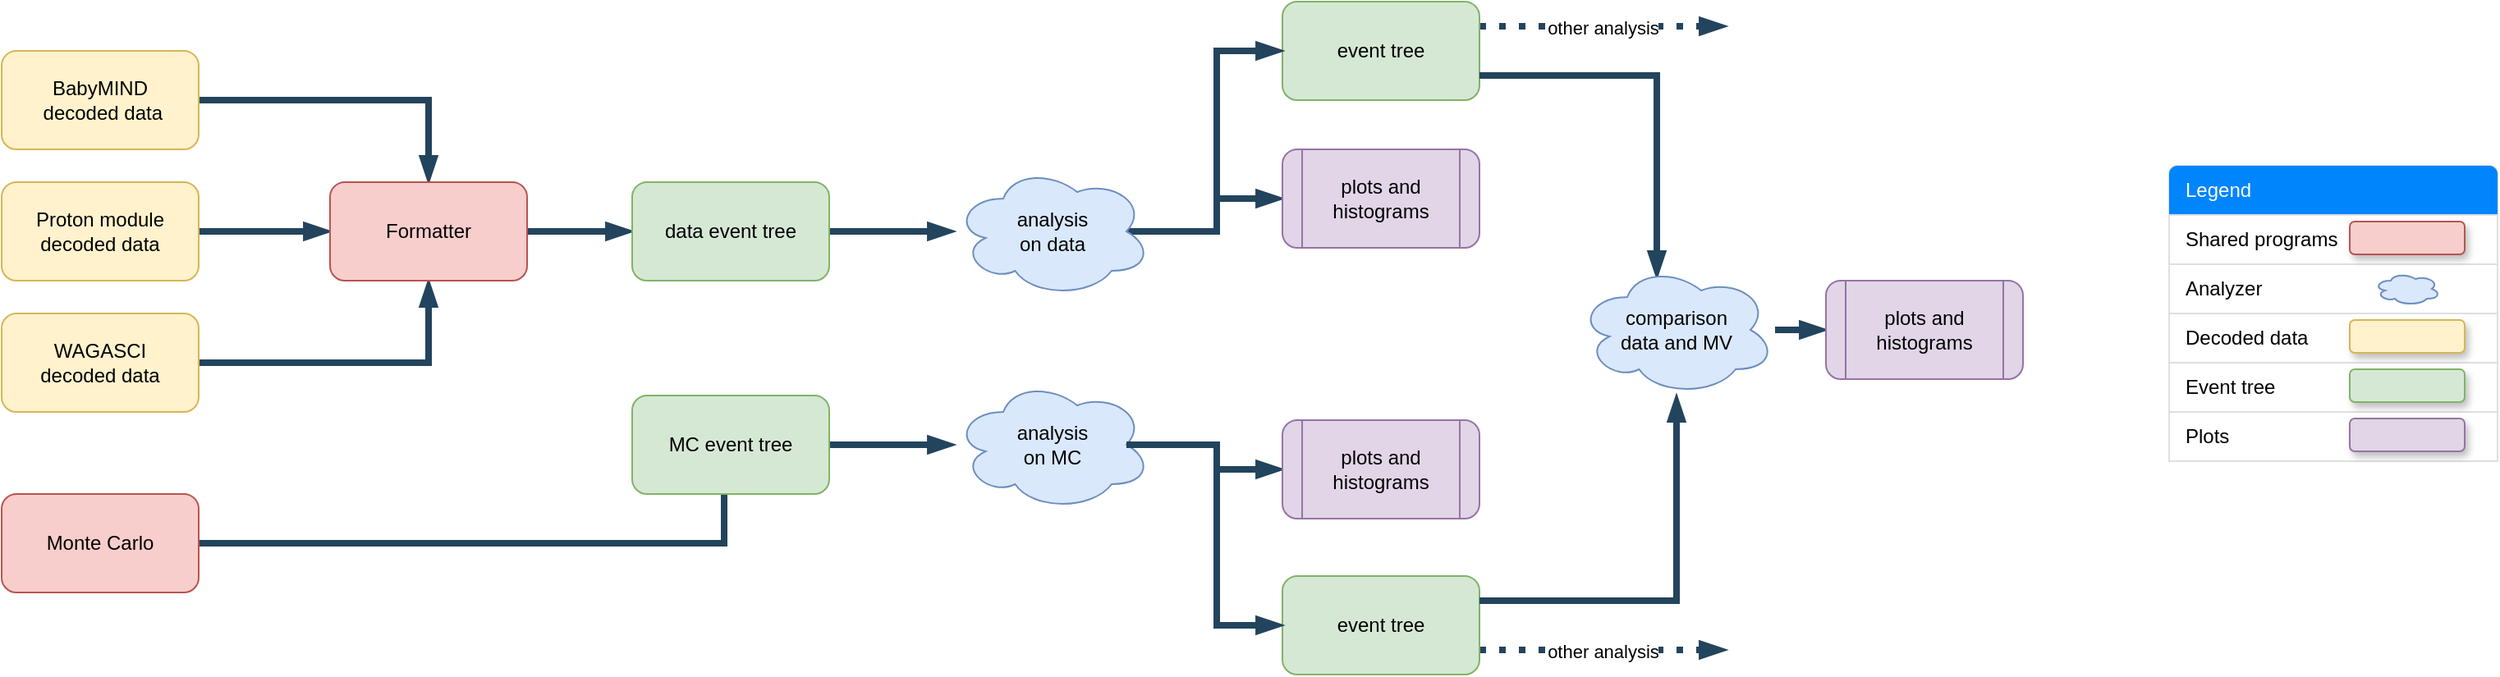 <mxfile version="13.7.9" type="device" pages="4"><diagram id="iBmjbQhR5H6NC9qmQlXZ" name="Generic analysis"><mxGraphModel dx="946" dy="600" grid="1" gridSize="10" guides="1" tooltips="1" connect="1" arrows="1" fold="1" page="1" pageScale="1" pageWidth="827" pageHeight="1169" math="0" shadow="0"><root><mxCell id="6PS5tFUtDqeALgF_6asu-0"/><mxCell id="6PS5tFUtDqeALgF_6asu-1" parent="6PS5tFUtDqeALgF_6asu-0"/><mxCell id="6PS5tFUtDqeALgF_6asu-8" style="edgeStyle=elbowEdgeStyle;rounded=0;orthogonalLoop=1;jettySize=auto;elbow=vertical;html=1;endArrow=blockThin;endFill=1;strokeColor=#23445D;strokeWidth=4;" parent="6PS5tFUtDqeALgF_6asu-1" source="6PS5tFUtDqeALgF_6asu-2" target="6PS5tFUtDqeALgF_6asu-5" edge="1"><mxGeometry relative="1" as="geometry"><Array as="points"><mxPoint x="240" y="330"/></Array></mxGeometry></mxCell><mxCell id="6PS5tFUtDqeALgF_6asu-2" value="BabyMIND &lt;br&gt;&amp;nbsp;decoded data" style="rounded=1;whiteSpace=wrap;html=1;fillColor=#fff2cc;strokeColor=#d6b656;" parent="6PS5tFUtDqeALgF_6asu-1" vertex="1"><mxGeometry x="70" y="300" width="120" height="60" as="geometry"/></mxCell><mxCell id="6PS5tFUtDqeALgF_6asu-11" style="edgeStyle=elbowEdgeStyle;rounded=0;orthogonalLoop=1;jettySize=auto;elbow=vertical;html=1;endArrow=blockThin;endFill=1;strokeColor=#23445D;strokeWidth=4;" parent="6PS5tFUtDqeALgF_6asu-1" source="6PS5tFUtDqeALgF_6asu-3" target="6PS5tFUtDqeALgF_6asu-5" edge="1"><mxGeometry relative="1" as="geometry"/></mxCell><mxCell id="6PS5tFUtDqeALgF_6asu-3" value="Proton module&lt;br&gt;decoded data" style="rounded=1;whiteSpace=wrap;html=1;fillColor=#fff2cc;strokeColor=#d6b656;" parent="6PS5tFUtDqeALgF_6asu-1" vertex="1"><mxGeometry x="70" y="380" width="120" height="60" as="geometry"/></mxCell><mxCell id="6PS5tFUtDqeALgF_6asu-12" style="edgeStyle=elbowEdgeStyle;rounded=0;orthogonalLoop=1;jettySize=auto;elbow=vertical;html=1;endArrow=blockThin;endFill=1;strokeColor=#23445D;strokeWidth=4;" parent="6PS5tFUtDqeALgF_6asu-1" source="6PS5tFUtDqeALgF_6asu-4" target="6PS5tFUtDqeALgF_6asu-5" edge="1"><mxGeometry relative="1" as="geometry"><Array as="points"><mxPoint x="240" y="490"/></Array></mxGeometry></mxCell><mxCell id="6PS5tFUtDqeALgF_6asu-4" value="WAGASCI&lt;br&gt;decoded data" style="rounded=1;whiteSpace=wrap;html=1;fillColor=#fff2cc;strokeColor=#d6b656;" parent="6PS5tFUtDqeALgF_6asu-1" vertex="1"><mxGeometry x="70" y="460" width="120" height="60" as="geometry"/></mxCell><mxCell id="6PS5tFUtDqeALgF_6asu-13" style="edgeStyle=elbowEdgeStyle;rounded=0;orthogonalLoop=1;jettySize=auto;elbow=vertical;html=1;endArrow=blockThin;endFill=1;strokeColor=#23445D;strokeWidth=4;" parent="6PS5tFUtDqeALgF_6asu-1" source="6PS5tFUtDqeALgF_6asu-5" target="6PS5tFUtDqeALgF_6asu-9" edge="1"><mxGeometry relative="1" as="geometry"/></mxCell><mxCell id="6PS5tFUtDqeALgF_6asu-5" value="Formatter" style="rounded=1;whiteSpace=wrap;html=1;fillColor=#f8cecc;strokeColor=#b85450;" parent="6PS5tFUtDqeALgF_6asu-1" vertex="1"><mxGeometry x="270" y="380" width="120" height="60" as="geometry"/></mxCell><mxCell id="6PS5tFUtDqeALgF_6asu-18" style="edgeStyle=elbowEdgeStyle;rounded=0;orthogonalLoop=1;jettySize=auto;elbow=vertical;html=1;endArrow=blockThin;endFill=1;strokeColor=#23445D;strokeWidth=4;" parent="6PS5tFUtDqeALgF_6asu-1" source="6PS5tFUtDqeALgF_6asu-9" target="6PS5tFUtDqeALgF_6asu-17" edge="1"><mxGeometry relative="1" as="geometry"/></mxCell><mxCell id="6PS5tFUtDqeALgF_6asu-9" value="data event tree" style="rounded=1;whiteSpace=wrap;html=1;fillColor=#d5e8d4;strokeColor=#82b366;" parent="6PS5tFUtDqeALgF_6asu-1" vertex="1"><mxGeometry x="454" y="380" width="120" height="60" as="geometry"/></mxCell><mxCell id="6PS5tFUtDqeALgF_6asu-15" style="edgeStyle=elbowEdgeStyle;rounded=0;orthogonalLoop=1;jettySize=auto;elbow=vertical;html=1;endArrow=blockThin;endFill=1;strokeColor=#23445D;strokeWidth=4;" parent="6PS5tFUtDqeALgF_6asu-1" source="6PS5tFUtDqeALgF_6asu-14" edge="1"><mxGeometry relative="1" as="geometry"><mxPoint x="510" y="530" as="targetPoint"/><Array as="points"><mxPoint x="330" y="600"/></Array></mxGeometry></mxCell><mxCell id="6PS5tFUtDqeALgF_6asu-14" value="Monte Carlo" style="rounded=1;whiteSpace=wrap;html=1;fillColor=#f8cecc;strokeColor=#b85450;" parent="6PS5tFUtDqeALgF_6asu-1" vertex="1"><mxGeometry x="70" y="570" width="120" height="60" as="geometry"/></mxCell><mxCell id="6PS5tFUtDqeALgF_6asu-47" value="other analysis" style="edgeStyle=orthogonalEdgeStyle;rounded=0;orthogonalLoop=1;jettySize=auto;html=1;endArrow=blockThin;endFill=1;strokeColor=#23445D;strokeWidth=4;dashed=1;dashPattern=1 2;exitX=1;exitY=0.25;exitDx=0;exitDy=0;" parent="6PS5tFUtDqeALgF_6asu-1" source="6PS5tFUtDqeALgF_6asu-16" edge="1"><mxGeometry relative="1" as="geometry"><mxPoint x="1120" y="285" as="targetPoint"/></mxGeometry></mxCell><mxCell id="6PS5tFUtDqeALgF_6asu-16" value="event tree" style="rounded=1;whiteSpace=wrap;html=1;fillColor=#d5e8d4;strokeColor=#82b366;" parent="6PS5tFUtDqeALgF_6asu-1" vertex="1"><mxGeometry x="850" y="270" width="120" height="60" as="geometry"/></mxCell><mxCell id="6PS5tFUtDqeALgF_6asu-19" style="edgeStyle=orthogonalEdgeStyle;rounded=0;orthogonalLoop=1;jettySize=auto;elbow=vertical;html=1;endArrow=blockThin;endFill=1;strokeColor=#23445D;strokeWidth=4;" parent="6PS5tFUtDqeALgF_6asu-1" source="6PS5tFUtDqeALgF_6asu-17" target="6PS5tFUtDqeALgF_6asu-16" edge="1"><mxGeometry relative="1" as="geometry"><Array as="points"><mxPoint x="810" y="410"/><mxPoint x="810" y="300"/></Array></mxGeometry></mxCell><mxCell id="6PS5tFUtDqeALgF_6asu-23" style="edgeStyle=orthogonalEdgeStyle;rounded=0;orthogonalLoop=1;jettySize=auto;elbow=vertical;html=1;entryX=0;entryY=0.5;entryDx=0;entryDy=0;endArrow=blockThin;endFill=1;strokeColor=#23445D;strokeWidth=4;exitX=0.875;exitY=0.5;exitDx=0;exitDy=0;exitPerimeter=0;" parent="6PS5tFUtDqeALgF_6asu-1" source="6PS5tFUtDqeALgF_6asu-17" target="6PS5tFUtDqeALgF_6asu-22" edge="1"><mxGeometry relative="1" as="geometry"><Array as="points"><mxPoint x="810" y="410"/><mxPoint x="810" y="390"/></Array></mxGeometry></mxCell><mxCell id="6PS5tFUtDqeALgF_6asu-17" value="analysis&lt;br&gt;on data" style="ellipse;shape=cloud;whiteSpace=wrap;html=1;fillColor=#dae8fc;strokeColor=#6c8ebf;" parent="6PS5tFUtDqeALgF_6asu-1" vertex="1"><mxGeometry x="650" y="370" width="120" height="80" as="geometry"/></mxCell><mxCell id="6PS5tFUtDqeALgF_6asu-25" style="edgeStyle=orthogonalEdgeStyle;rounded=0;orthogonalLoop=1;jettySize=auto;html=1;endArrow=blockThin;endFill=1;strokeColor=#23445D;strokeWidth=4;" parent="6PS5tFUtDqeALgF_6asu-1" source="6PS5tFUtDqeALgF_6asu-20" target="6PS5tFUtDqeALgF_6asu-24" edge="1"><mxGeometry relative="1" as="geometry"/></mxCell><mxCell id="6PS5tFUtDqeALgF_6asu-20" value="MC event tree" style="rounded=1;whiteSpace=wrap;html=1;fillColor=#d5e8d4;strokeColor=#82b366;" parent="6PS5tFUtDqeALgF_6asu-1" vertex="1"><mxGeometry x="454" y="510" width="120" height="60" as="geometry"/></mxCell><mxCell id="6PS5tFUtDqeALgF_6asu-43" style="edgeStyle=orthogonalEdgeStyle;rounded=0;orthogonalLoop=1;jettySize=auto;html=1;entryX=0.4;entryY=0.1;entryDx=0;entryDy=0;entryPerimeter=0;endArrow=blockThin;endFill=1;strokeColor=#23445D;strokeWidth=4;exitX=1;exitY=0.75;exitDx=0;exitDy=0;" parent="6PS5tFUtDqeALgF_6asu-1" source="6PS5tFUtDqeALgF_6asu-16" target="6PS5tFUtDqeALgF_6asu-41" edge="1"><mxGeometry relative="1" as="geometry"/></mxCell><mxCell id="6PS5tFUtDqeALgF_6asu-22" value="plots and histograms" style="shape=process;whiteSpace=wrap;html=1;backgroundOutline=1;fillColor=#e1d5e7;strokeColor=#9673a6;rounded=1;" parent="6PS5tFUtDqeALgF_6asu-1" vertex="1"><mxGeometry x="850" y="360" width="120" height="60" as="geometry"/></mxCell><mxCell id="6PS5tFUtDqeALgF_6asu-24" value="analysis&lt;br&gt;on MC" style="ellipse;shape=cloud;whiteSpace=wrap;html=1;fillColor=#dae8fc;strokeColor=#6c8ebf;" parent="6PS5tFUtDqeALgF_6asu-1" vertex="1"><mxGeometry x="650" y="500" width="120" height="80" as="geometry"/></mxCell><mxCell id="6PS5tFUtDqeALgF_6asu-48" value="other analysis" style="edgeStyle=orthogonalEdgeStyle;rounded=0;orthogonalLoop=1;jettySize=auto;html=1;endArrow=blockThin;endFill=1;strokeColor=#23445D;strokeWidth=4;dashed=1;dashPattern=1 2;exitX=1;exitY=0.75;exitDx=0;exitDy=0;" parent="6PS5tFUtDqeALgF_6asu-1" source="6PS5tFUtDqeALgF_6asu-36" edge="1"><mxGeometry relative="1" as="geometry"><mxPoint x="1120" y="665" as="targetPoint"/></mxGeometry></mxCell><mxCell id="6PS5tFUtDqeALgF_6asu-36" value="event tree" style="rounded=1;whiteSpace=wrap;html=1;fillColor=#d5e8d4;strokeColor=#82b366;" parent="6PS5tFUtDqeALgF_6asu-1" vertex="1"><mxGeometry x="850" y="620" width="120" height="60" as="geometry"/></mxCell><mxCell id="6PS5tFUtDqeALgF_6asu-37" style="edgeStyle=orthogonalEdgeStyle;rounded=0;orthogonalLoop=1;jettySize=auto;elbow=vertical;html=1;endArrow=blockThin;endFill=1;strokeColor=#23445D;strokeWidth=4;entryX=0;entryY=0.5;entryDx=0;entryDy=0;" parent="6PS5tFUtDqeALgF_6asu-1" target="6PS5tFUtDqeALgF_6asu-36" edge="1"><mxGeometry relative="1" as="geometry"><mxPoint x="760" y="540" as="sourcePoint"/><Array as="points"><mxPoint x="810" y="540"/><mxPoint x="810" y="650"/></Array></mxGeometry></mxCell><mxCell id="6PS5tFUtDqeALgF_6asu-38" style="edgeStyle=orthogonalEdgeStyle;rounded=0;orthogonalLoop=1;jettySize=auto;elbow=vertical;html=1;entryX=0;entryY=0.5;entryDx=0;entryDy=0;endArrow=blockThin;endFill=1;strokeColor=#23445D;strokeWidth=4;exitX=0.875;exitY=0.5;exitDx=0;exitDy=0;exitPerimeter=0;" parent="6PS5tFUtDqeALgF_6asu-1" source="6PS5tFUtDqeALgF_6asu-24" target="6PS5tFUtDqeALgF_6asu-39" edge="1"><mxGeometry relative="1" as="geometry"><mxPoint x="770" y="850" as="sourcePoint"/><Array as="points"><mxPoint x="810" y="540"/><mxPoint x="810" y="555"/></Array></mxGeometry></mxCell><mxCell id="6PS5tFUtDqeALgF_6asu-42" style="edgeStyle=orthogonalEdgeStyle;rounded=0;orthogonalLoop=1;jettySize=auto;html=1;endArrow=blockThin;endFill=1;strokeColor=#23445D;strokeWidth=4;exitX=1;exitY=0.25;exitDx=0;exitDy=0;" parent="6PS5tFUtDqeALgF_6asu-1" source="6PS5tFUtDqeALgF_6asu-36" target="6PS5tFUtDqeALgF_6asu-41" edge="1"><mxGeometry relative="1" as="geometry"/></mxCell><mxCell id="6PS5tFUtDqeALgF_6asu-39" value="plots and histograms" style="shape=process;whiteSpace=wrap;html=1;backgroundOutline=1;fillColor=#e1d5e7;strokeColor=#9673a6;rounded=1;" parent="6PS5tFUtDqeALgF_6asu-1" vertex="1"><mxGeometry x="850" y="525" width="120" height="60" as="geometry"/></mxCell><mxCell id="6PS5tFUtDqeALgF_6asu-45" style="edgeStyle=orthogonalEdgeStyle;rounded=0;orthogonalLoop=1;jettySize=auto;html=1;endArrow=blockThin;endFill=1;strokeColor=#23445D;strokeWidth=4;" parent="6PS5tFUtDqeALgF_6asu-1" source="6PS5tFUtDqeALgF_6asu-41" target="6PS5tFUtDqeALgF_6asu-44" edge="1"><mxGeometry relative="1" as="geometry"/></mxCell><mxCell id="6PS5tFUtDqeALgF_6asu-41" value="comparison&lt;br&gt;data and MV" style="ellipse;shape=cloud;whiteSpace=wrap;html=1;fillColor=#dae8fc;strokeColor=#6c8ebf;" parent="6PS5tFUtDqeALgF_6asu-1" vertex="1"><mxGeometry x="1030" y="430" width="120" height="80" as="geometry"/></mxCell><mxCell id="6PS5tFUtDqeALgF_6asu-44" value="plots and histograms" style="shape=process;whiteSpace=wrap;html=1;backgroundOutline=1;fillColor=#e1d5e7;strokeColor=#9673a6;rounded=1;" parent="6PS5tFUtDqeALgF_6asu-1" vertex="1"><mxGeometry x="1181" y="440" width="120" height="60" as="geometry"/></mxCell><mxCell id="pMRWFIeKdkOonroQ9JpU-20" value="" style="group" parent="6PS5tFUtDqeALgF_6asu-1" vertex="1" connectable="0"><mxGeometry x="1390" y="370" width="200" height="174" as="geometry"/></mxCell><mxCell id="pMRWFIeKdkOonroQ9JpU-0" value="" style="group" parent="pMRWFIeKdkOonroQ9JpU-20" vertex="1" connectable="0"><mxGeometry width="200" height="174" as="geometry"/></mxCell><mxCell id="pMRWFIeKdkOonroQ9JpU-1" value="" style="group;fillColor=none;strokeColor=none;" parent="pMRWFIeKdkOonroQ9JpU-0" vertex="1" connectable="0"><mxGeometry width="200" height="150" as="geometry"/></mxCell><mxCell id="pMRWFIeKdkOonroQ9JpU-2" value="" style="html=1;shadow=0;dashed=0;shape=mxgraph.bootstrap.rrect;rSize=5;strokeColor=#DFDFDF;html=1;whiteSpace=wrap;fillColor=#FFFFFF;fontColor=#000000;" parent="pMRWFIeKdkOonroQ9JpU-1" vertex="1"><mxGeometry width="200" height="150" as="geometry"/></mxCell><mxCell id="pMRWFIeKdkOonroQ9JpU-3" value="Legend" style="html=1;shadow=0;dashed=0;shape=mxgraph.bootstrap.topButton;rSize=5;strokeColor=none;fillColor=#0085FC;fontColor=#ffffff;perimeter=none;whiteSpace=wrap;resizeWidth=1;align=left;spacing=10;" parent="pMRWFIeKdkOonroQ9JpU-2" vertex="1"><mxGeometry width="200" height="30" relative="1" as="geometry"/></mxCell><mxCell id="pMRWFIeKdkOonroQ9JpU-4" value="Shared programs" style="strokeColor=inherit;fillColor=inherit;gradientColor=inherit;fontColor=inherit;html=1;shadow=0;dashed=0;perimeter=none;whiteSpace=wrap;resizeWidth=1;align=left;spacing=10;" parent="pMRWFIeKdkOonroQ9JpU-2" vertex="1"><mxGeometry width="200" height="30" relative="1" as="geometry"><mxPoint y="30" as="offset"/></mxGeometry></mxCell><mxCell id="pMRWFIeKdkOonroQ9JpU-5" value="Analyzer" style="strokeColor=inherit;fillColor=inherit;gradientColor=inherit;fontColor=inherit;html=1;shadow=0;dashed=0;perimeter=none;whiteSpace=wrap;resizeWidth=1;align=left;spacing=10;" parent="pMRWFIeKdkOonroQ9JpU-2" vertex="1"><mxGeometry width="200" height="30" relative="1" as="geometry"><mxPoint y="60" as="offset"/></mxGeometry></mxCell><mxCell id="pMRWFIeKdkOonroQ9JpU-6" value="Decoded data" style="strokeColor=inherit;fillColor=inherit;gradientColor=inherit;fontColor=inherit;html=1;shadow=0;dashed=0;perimeter=none;whiteSpace=wrap;resizeWidth=1;align=left;spacing=10;" parent="pMRWFIeKdkOonroQ9JpU-2" vertex="1"><mxGeometry width="200" height="30" relative="1" as="geometry"><mxPoint y="90" as="offset"/></mxGeometry></mxCell><mxCell id="pMRWFIeKdkOonroQ9JpU-17" value="Event tree" style="strokeColor=inherit;fillColor=inherit;gradientColor=inherit;fontColor=inherit;html=1;shadow=0;dashed=0;perimeter=none;whiteSpace=wrap;resizeWidth=1;align=left;spacing=10;" parent="pMRWFIeKdkOonroQ9JpU-2" vertex="1"><mxGeometry width="200" height="30" relative="1" as="geometry"><mxPoint y="120" as="offset"/></mxGeometry></mxCell><mxCell id="pMRWFIeKdkOonroQ9JpU-26" value="Plots" style="strokeColor=inherit;fillColor=inherit;gradientColor=inherit;fontColor=inherit;html=1;shadow=0;dashed=0;perimeter=none;whiteSpace=wrap;resizeWidth=1;align=left;spacing=10;" parent="pMRWFIeKdkOonroQ9JpU-2" vertex="1"><mxGeometry width="200" height="30" relative="1" as="geometry"><mxPoint y="150" as="offset"/></mxGeometry></mxCell><mxCell id="pMRWFIeKdkOonroQ9JpU-7" value="" style="whiteSpace=wrap;rounded=1;shadow=1;fillColor=#f8cecc;strokeColor=#b85450;fontStyle=1;fontSize=24" parent="pMRWFIeKdkOonroQ9JpU-2" vertex="1"><mxGeometry x="110" y="34" width="70" height="20" as="geometry"/></mxCell><mxCell id="pMRWFIeKdkOonroQ9JpU-10" value="" style="ellipse;shape=cloud;whiteSpace=wrap;html=1;fillColor=#dae8fc;fontSize=100;strokeColor=#6c8ebf;" parent="pMRWFIeKdkOonroQ9JpU-2" vertex="1"><mxGeometry x="125" y="65" width="40" height="20" as="geometry"/></mxCell><mxCell id="pMRWFIeKdkOonroQ9JpU-9" value="" style="whiteSpace=wrap;rounded=1;fillColor=#fff2cc;strokeColor=#d6b656;shadow=1;fontStyle=1;fontSize=14" parent="pMRWFIeKdkOonroQ9JpU-1" vertex="1"><mxGeometry x="110" y="94" width="70" height="20" as="geometry"/></mxCell><mxCell id="pMRWFIeKdkOonroQ9JpU-19" value="" style="whiteSpace=wrap;rounded=1;fillColor=#d5e8d4;strokeColor=#82b366;shadow=1;fontStyle=1;fontSize=14" parent="pMRWFIeKdkOonroQ9JpU-20" vertex="1"><mxGeometry x="110" y="124" width="70" height="20" as="geometry"/></mxCell><mxCell id="pMRWFIeKdkOonroQ9JpU-27" value="" style="whiteSpace=wrap;rounded=1;fillColor=#e1d5e7;strokeColor=#9673a6;shadow=1;fontStyle=1;fontSize=14" parent="6PS5tFUtDqeALgF_6asu-1" vertex="1"><mxGeometry x="1500" y="524" width="70" height="20" as="geometry"/></mxCell></root></mxGraphModel></diagram><diagram id="-jI5Wldj3RRN9h6FXYmt" name="Track reconstruction"><mxGraphModel dx="1185" dy="703" grid="1" gridSize="10" guides="1" tooltips="1" connect="1" arrows="1" fold="1" page="1" pageScale="1" pageWidth="827" pageHeight="1169" math="0" shadow="0"><root><mxCell id="8PtwSfgDraWqUwnNj97W-0"/><mxCell id="8PtwSfgDraWqUwnNj97W-1" parent="8PtwSfgDraWqUwnNj97W-0"/><mxCell id="5J0sy08Pj04MtNnunGgM-6" style="edgeStyle=orthogonalEdgeStyle;rounded=1;orthogonalLoop=1;jettySize=auto;html=1;endArrow=blockThin;endFill=1;" parent="8PtwSfgDraWqUwnNj97W-1" source="5J0sy08Pj04MtNnunGgM-0" target="5J0sy08Pj04MtNnunGgM-2" edge="1"><mxGeometry relative="1" as="geometry"/></mxCell><mxCell id="5J0sy08Pj04MtNnunGgM-0" value="hits&lt;br&gt;B2HitSummary" style="rounded=0;whiteSpace=wrap;html=1;fillColor=#dae8fc;strokeColor=#6c8ebf;" parent="8PtwSfgDraWqUwnNj97W-1" vertex="1"><mxGeometry x="20" y="230" width="120" height="60" as="geometry"/></mxCell><mxCell id="5J0sy08Pj04MtNnunGgM-7" style="edgeStyle=orthogonalEdgeStyle;rounded=1;orthogonalLoop=1;jettySize=auto;html=1;endArrow=blockThin;endFill=1;" parent="8PtwSfgDraWqUwnNj97W-1" source="5J0sy08Pj04MtNnunGgM-2" target="5J0sy08Pj04MtNnunGgM-3" edge="1"><mxGeometry relative="1" as="geometry"/></mxCell><mxCell id="5J0sy08Pj04MtNnunGgM-2" value="Track seeding&lt;br&gt;(cellular automaton)" style="shape=step;perimeter=stepPerimeter;whiteSpace=wrap;html=1;fixedSize=1;fillColor=#d5e8d4;strokeColor=#82b366;" parent="8PtwSfgDraWqUwnNj97W-1" vertex="1"><mxGeometry x="210" y="220" width="150" height="80" as="geometry"/></mxCell><mxCell id="5J0sy08Pj04MtNnunGgM-8" style="edgeStyle=orthogonalEdgeStyle;rounded=1;orthogonalLoop=1;jettySize=auto;html=1;endArrow=blockThin;endFill=1;" parent="8PtwSfgDraWqUwnNj97W-1" source="5J0sy08Pj04MtNnunGgM-3" target="5J0sy08Pj04MtNnunGgM-4" edge="1"><mxGeometry relative="1" as="geometry"/></mxCell><mxCell id="5J0sy08Pj04MtNnunGgM-3" value="2D clusters&lt;br&gt;B2ClusterSummary" style="rounded=0;whiteSpace=wrap;html=1;fillColor=#dae8fc;strokeColor=#6c8ebf;" parent="8PtwSfgDraWqUwnNj97W-1" vertex="1"><mxGeometry x="430" y="230" width="120" height="60" as="geometry"/></mxCell><mxCell id="5J0sy08Pj04MtNnunGgM-9" style="edgeStyle=orthogonalEdgeStyle;rounded=1;orthogonalLoop=1;jettySize=auto;html=1;entryX=0;entryY=0.5;entryDx=0;entryDy=0;endArrow=blockThin;endFill=1;exitX=1;exitY=0.5;exitDx=0;exitDy=0;" parent="8PtwSfgDraWqUwnNj97W-1" source="5J0sy08Pj04MtNnunGgM-4" target="5J0sy08Pj04MtNnunGgM-5" edge="1"><mxGeometry relative="1" as="geometry"><Array as="points"><mxPoint x="800" y="260"/><mxPoint x="800" y="330"/><mxPoint x="20" y="330"/><mxPoint x="20" y="390"/></Array></mxGeometry></mxCell><mxCell id="5J0sy08Pj04MtNnunGgM-4" value="quality check&lt;br&gt;(kink finding, etc..)" style="shape=step;perimeter=stepPerimeter;whiteSpace=wrap;html=1;fixedSize=1;fillColor=#d5e8d4;strokeColor=#82b366;" parent="8PtwSfgDraWqUwnNj97W-1" vertex="1"><mxGeometry x="610" y="220" width="160" height="80" as="geometry"/></mxCell><mxCell id="5J0sy08Pj04MtNnunGgM-12" style="edgeStyle=orthogonalEdgeStyle;rounded=1;orthogonalLoop=1;jettySize=auto;html=1;endArrow=blockThin;endFill=1;" parent="8PtwSfgDraWqUwnNj97W-1" source="5J0sy08Pj04MtNnunGgM-5" target="5J0sy08Pj04MtNnunGgM-11" edge="1"><mxGeometry relative="1" as="geometry"/></mxCell><mxCell id="g14hcDjI5bnRzAO3fkpf-0" value="WallMRD" style="edgeStyle=orthogonalEdgeStyle;rounded=1;orthogonalLoop=1;jettySize=auto;html=1;entryX=0.5;entryY=1;entryDx=0;entryDy=0;endArrow=blockThin;endFill=1;" parent="8PtwSfgDraWqUwnNj97W-1" source="5J0sy08Pj04MtNnunGgM-5" target="5J0sy08Pj04MtNnunGgM-14" edge="1"><mxGeometry relative="1" as="geometry"><Array as="points"><mxPoint x="100" y="450"/><mxPoint x="685" y="450"/></Array></mxGeometry></mxCell><mxCell id="5J0sy08Pj04MtNnunGgM-5" value="2D clusters" style="rounded=0;whiteSpace=wrap;html=1;fillColor=#dae8fc;strokeColor=#6c8ebf;" parent="8PtwSfgDraWqUwnNj97W-1" vertex="1"><mxGeometry x="40" y="360" width="120" height="60" as="geometry"/></mxCell><mxCell id="5J0sy08Pj04MtNnunGgM-15" style="edgeStyle=orthogonalEdgeStyle;rounded=1;orthogonalLoop=1;jettySize=auto;html=1;entryX=0;entryY=0.5;entryDx=0;entryDy=0;endArrow=blockThin;endFill=1;" parent="8PtwSfgDraWqUwnNj97W-1" source="5J0sy08Pj04MtNnunGgM-10" target="5J0sy08Pj04MtNnunGgM-14" edge="1"><mxGeometry relative="1" as="geometry"/></mxCell><mxCell id="5J0sy08Pj04MtNnunGgM-10" value="3D clusters" style="rounded=0;whiteSpace=wrap;html=1;fillColor=#dae8fc;strokeColor=#6c8ebf;" parent="8PtwSfgDraWqUwnNj97W-1" vertex="1"><mxGeometry x="430" y="360" width="120" height="60" as="geometry"/></mxCell><mxCell id="5J0sy08Pj04MtNnunGgM-13" style="edgeStyle=orthogonalEdgeStyle;rounded=1;orthogonalLoop=1;jettySize=auto;html=1;endArrow=blockThin;endFill=1;" parent="8PtwSfgDraWqUwnNj97W-1" source="5J0sy08Pj04MtNnunGgM-11" target="5J0sy08Pj04MtNnunGgM-10" edge="1"><mxGeometry relative="1" as="geometry"/></mxCell><mxCell id="5J0sy08Pj04MtNnunGgM-11" value="3D cluster matching" style="shape=step;perimeter=stepPerimeter;whiteSpace=wrap;html=1;fixedSize=1;fillColor=#d5e8d4;strokeColor=#82b366;" parent="8PtwSfgDraWqUwnNj97W-1" vertex="1"><mxGeometry x="210" y="350" width="150" height="80" as="geometry"/></mxCell><mxCell id="5J0sy08Pj04MtNnunGgM-19" style="edgeStyle=orthogonalEdgeStyle;rounded=1;orthogonalLoop=1;jettySize=auto;html=1;entryX=0;entryY=0.5;entryDx=0;entryDy=0;endArrow=blockThin;endFill=1;exitX=1;exitY=0.5;exitDx=0;exitDy=0;" parent="8PtwSfgDraWqUwnNj97W-1" source="5J0sy08Pj04MtNnunGgM-14" target="5J0sy08Pj04MtNnunGgM-18" edge="1"><mxGeometry relative="1" as="geometry"/></mxCell><mxCell id="5J0sy08Pj04MtNnunGgM-14" value="cluster matching&lt;br&gt;between detectors" style="shape=step;perimeter=stepPerimeter;whiteSpace=wrap;html=1;fixedSize=1;fillColor=#d5e8d4;strokeColor=#82b366;" parent="8PtwSfgDraWqUwnNj97W-1" vertex="1"><mxGeometry x="610" y="350" width="150" height="80" as="geometry"/></mxCell><mxCell id="5J0sy08Pj04MtNnunGgM-24" style="edgeStyle=orthogonalEdgeStyle;rounded=1;orthogonalLoop=1;jettySize=auto;html=1;endArrow=blockThin;endFill=1;" parent="8PtwSfgDraWqUwnNj97W-1" source="5J0sy08Pj04MtNnunGgM-16" target="5J0sy08Pj04MtNnunGgM-23" edge="1"><mxGeometry relative="1" as="geometry"/></mxCell><mxCell id="5J0sy08Pj04MtNnunGgM-16" value="Track fitting&lt;br&gt;(Kalman filter)" style="shape=step;perimeter=stepPerimeter;whiteSpace=wrap;html=1;fixedSize=1;fillColor=#d5e8d4;strokeColor=#82b366;" parent="8PtwSfgDraWqUwnNj97W-1" vertex="1"><mxGeometry x="210" y="600" width="150" height="80" as="geometry"/></mxCell><mxCell id="5J0sy08Pj04MtNnunGgM-22" style="edgeStyle=orthogonalEdgeStyle;rounded=1;orthogonalLoop=1;jettySize=auto;html=1;endArrow=blockThin;endFill=1;" parent="8PtwSfgDraWqUwnNj97W-1" source="5J0sy08Pj04MtNnunGgM-18" target="5J0sy08Pj04MtNnunGgM-16" edge="1"><mxGeometry relative="1" as="geometry"/></mxCell><mxCell id="5J0sy08Pj04MtNnunGgM-18" value="3D clusters&lt;br&gt;(multidetector)" style="rounded=0;whiteSpace=wrap;html=1;fillColor=#ffe6cc;strokeColor=#d79b00;" parent="8PtwSfgDraWqUwnNj97W-1" vertex="1"><mxGeometry x="40" y="610" width="120" height="60" as="geometry"/></mxCell><mxCell id="5J0sy08Pj04MtNnunGgM-26" style="edgeStyle=orthogonalEdgeStyle;rounded=1;orthogonalLoop=1;jettySize=auto;html=1;endArrow=blockThin;endFill=1;" parent="8PtwSfgDraWqUwnNj97W-1" source="5J0sy08Pj04MtNnunGgM-23" target="5J0sy08Pj04MtNnunGgM-25" edge="1"><mxGeometry relative="1" as="geometry"/></mxCell><mxCell id="5J0sy08Pj04MtNnunGgM-23" value="tracks" style="rounded=0;whiteSpace=wrap;html=1;fillColor=#ffe6cc;strokeColor=#d79b00;" parent="8PtwSfgDraWqUwnNj97W-1" vertex="1"><mxGeometry x="430" y="610" width="120" height="60" as="geometry"/></mxCell><mxCell id="5J0sy08Pj04MtNnunGgM-28" style="edgeStyle=orthogonalEdgeStyle;rounded=1;orthogonalLoop=1;jettySize=auto;html=1;entryX=0;entryY=0.5;entryDx=0;entryDy=0;endArrow=blockThin;endFill=1;exitX=1;exitY=0.5;exitDx=0;exitDy=0;" parent="8PtwSfgDraWqUwnNj97W-1" source="5J0sy08Pj04MtNnunGgM-25" target="5J0sy08Pj04MtNnunGgM-27" edge="1"><mxGeometry relative="1" as="geometry"/></mxCell><mxCell id="5J0sy08Pj04MtNnunGgM-25" value="Vertex finding" style="shape=step;perimeter=stepPerimeter;whiteSpace=wrap;html=1;fixedSize=1;fillColor=#d5e8d4;strokeColor=#82b366;" parent="8PtwSfgDraWqUwnNj97W-1" vertex="1"><mxGeometry x="610" y="600" width="150" height="80" as="geometry"/></mxCell><mxCell id="5J0sy08Pj04MtNnunGgM-27" value="tracks + vertices" style="rounded=0;whiteSpace=wrap;html=1;fillColor=#ffe6cc;strokeColor=#d79b00;" parent="8PtwSfgDraWqUwnNj97W-1" vertex="1"><mxGeometry x="40" y="730" width="120" height="60" as="geometry"/></mxCell><mxCell id="GuazS_JT5YQm2dISZKac-0" value="" style="group" parent="8PtwSfgDraWqUwnNj97W-1" vertex="1" connectable="0"><mxGeometry x="340" y="760" width="200" height="174" as="geometry"/></mxCell><mxCell id="GuazS_JT5YQm2dISZKac-1" value="" style="group;fillColor=none;strokeColor=none;" parent="GuazS_JT5YQm2dISZKac-0" vertex="1" connectable="0"><mxGeometry width="200" height="150" as="geometry"/></mxCell><mxCell id="GuazS_JT5YQm2dISZKac-2" value="" style="html=1;shadow=0;dashed=0;shape=mxgraph.bootstrap.rrect;rSize=5;strokeColor=#DFDFDF;html=1;whiteSpace=wrap;fillColor=#FFFFFF;fontColor=#000000;" parent="GuazS_JT5YQm2dISZKac-1" vertex="1"><mxGeometry width="200" height="150" as="geometry"/></mxCell><mxCell id="GuazS_JT5YQm2dISZKac-3" value="Legend" style="html=1;shadow=0;dashed=0;shape=mxgraph.bootstrap.topButton;rSize=5;strokeColor=none;fillColor=#0085FC;fontColor=#ffffff;perimeter=none;whiteSpace=wrap;resizeWidth=1;align=left;spacing=10;" parent="GuazS_JT5YQm2dISZKac-2" vertex="1"><mxGeometry width="200" height="30" relative="1" as="geometry"/></mxCell><mxCell id="GuazS_JT5YQm2dISZKac-4" value="Single detector" style="strokeColor=inherit;fillColor=inherit;gradientColor=inherit;fontColor=inherit;html=1;shadow=0;dashed=0;perimeter=none;whiteSpace=wrap;resizeWidth=1;align=left;spacing=10;" parent="GuazS_JT5YQm2dISZKac-2" vertex="1"><mxGeometry width="200" height="30" relative="1" as="geometry"><mxPoint y="30" as="offset"/></mxGeometry></mxCell><mxCell id="GuazS_JT5YQm2dISZKac-5" value="Multi detector" style="strokeColor=inherit;fillColor=inherit;gradientColor=inherit;fontColor=inherit;html=1;shadow=0;dashed=0;perimeter=none;whiteSpace=wrap;resizeWidth=1;align=left;spacing=10;" parent="GuazS_JT5YQm2dISZKac-2" vertex="1"><mxGeometry width="200" height="30" relative="1" as="geometry"><mxPoint y="60" as="offset"/></mxGeometry></mxCell><mxCell id="GuazS_JT5YQm2dISZKac-6" value="Analyzer" style="strokeColor=inherit;fillColor=inherit;gradientColor=inherit;fontColor=inherit;html=1;shadow=0;dashed=0;perimeter=none;whiteSpace=wrap;resizeWidth=1;align=left;spacing=10;" parent="GuazS_JT5YQm2dISZKac-2" vertex="1"><mxGeometry width="200" height="30" relative="1" as="geometry"><mxPoint y="90" as="offset"/></mxGeometry></mxCell><mxCell id="GuazS_JT5YQm2dISZKac-9" value="" style="whiteSpace=wrap;rounded=1;shadow=1;fillColor=#dae8fc;strokeColor=#6c8ebf;fontStyle=1;fontSize=24" parent="GuazS_JT5YQm2dISZKac-2" vertex="1"><mxGeometry x="110" y="34" width="70" height="20" as="geometry"/></mxCell><mxCell id="GuazS_JT5YQm2dISZKac-10" value="" style="whiteSpace=wrap;rounded=1;fillColor=#ffe6cc;strokeColor=#d79b00;shadow=1;fontStyle=1;fontSize=14" parent="GuazS_JT5YQm2dISZKac-1" vertex="1"><mxGeometry x="110" y="63" width="70" height="20" as="geometry"/></mxCell><mxCell id="GuazS_JT5YQm2dISZKac-11" value="" style="whiteSpace=wrap;rounded=1;fillColor=#d5e8d4;strokeColor=#82b366;shadow=1;fontStyle=1;fontSize=14" parent="GuazS_JT5YQm2dISZKac-1" vertex="1"><mxGeometry x="110" y="94" width="70" height="20" as="geometry"/></mxCell><mxCell id="Lgpn4NBf3N1NyzNYg22N-0" value="B2Reader" style="text;html=1;strokeColor=none;fillColor=none;align=center;verticalAlign=middle;whiteSpace=wrap;rounded=0;" vertex="1" parent="8PtwSfgDraWqUwnNj97W-1"><mxGeometry x="150" y="240" width="70" height="20" as="geometry"/></mxCell><mxCell id="Lgpn4NBf3N1NyzNYg22N-2" value="B2Writer" style="text;html=1;strokeColor=none;fillColor=none;align=center;verticalAlign=middle;whiteSpace=wrap;rounded=0;" vertex="1" parent="8PtwSfgDraWqUwnNj97W-1"><mxGeometry x="360" y="240" width="70" height="20" as="geometry"/></mxCell><mxCell id="Lgpn4NBf3N1NyzNYg22N-3" value="&lt;br&gt;Dependencies&lt;br&gt;&lt;div style=&quot;text-align: left&quot;&gt;&lt;ul&gt;&lt;li&gt;&lt;span&gt;B2MC library&lt;/span&gt;&lt;/li&gt;&lt;li&gt;&lt;span&gt;ROOT&lt;/span&gt;&lt;/li&gt;&lt;li&gt;&lt;span&gt;(GenFit)&lt;/span&gt;&lt;/li&gt;&lt;/ul&gt;&lt;/div&gt;" style="text;html=1;strokeColor=none;fillColor=none;align=center;verticalAlign=middle;whiteSpace=wrap;rounded=0;" vertex="1" parent="8PtwSfgDraWqUwnNj97W-1"><mxGeometry x="110" y="80" width="180" height="90" as="geometry"/></mxCell></root></mxGraphModel></diagram><diagram name="TTree" id="64c3da0e-402f-94eb-ee01-a36477274f13"><mxGraphModel dx="7883" dy="5000" grid="1" gridSize="10" guides="1" tooltips="1" connect="1" arrows="1" fold="1" page="1" pageScale="1" pageWidth="1169" pageHeight="826" background="#ffffff" math="0" shadow="0"><root><mxCell id="0"/><mxCell id="1" parent="0"/><mxCell id="2" value="TTree&#10;events" style="whiteSpace=wrap;rounded=1;shadow=1;fillColor=#10739E;strokeColor=none;fontColor=#FFFFFF;fontStyle=1;fontSize=24" parent="1" vertex="1"><mxGeometry x="1973.91" y="110" width="340" height="60" as="geometry"/></mxCell><mxCell id="6" value="B2HitSummary" style="whiteSpace=wrap;rounded=1;fillColor=#d5e8d4;strokeColor=#82b366;shadow=1;fontStyle=1;fontSize=26;" parent="1" vertex="1"><mxGeometry x="1733.91" y="500" width="300" height="60" as="geometry"/></mxCell><mxCell id="7" value="B2ClusterSummary" style="whiteSpace=wrap;rounded=1;fillColor=#d5e8d4;strokeColor=#82b366;shadow=1;fontStyle=1;fontSize=26;" parent="1" vertex="1"><mxGeometry x="2233.91" y="500" width="310" height="60" as="geometry"/></mxCell><mxCell id="8" value="B2TrackSummary" style="whiteSpace=wrap;rounded=1;fillColor=#d5e8d4;strokeColor=#82b366;shadow=1;fontStyle=1;fontSize=26;" parent="1" vertex="1"><mxGeometry x="2763.91" y="500" width="300" height="60" as="geometry"/></mxCell><mxCell id="126" value="" style="edgeStyle=orthogonalEdgeStyle;elbow=horizontal;rounded=0;fontColor=#000000;endArrow=none;endFill=0;strokeWidth=8;strokeColor=#23445D;exitX=0.5;exitY=1;exitDx=0;exitDy=0;entryX=0.5;entryY=0;entryDx=0;entryDy=0;" parent="1" source="pp6a0J7v5UvCn__Afnka-251" target="pp6a0J7v5UvCn__Afnka-292" edge="1"><mxGeometry width="100" height="100" relative="1" as="geometry"><mxPoint x="1803.91" y="360.0" as="sourcePoint"/><mxPoint x="1233.91" y="730" as="targetPoint"/><Array as="points"><mxPoint x="2143.91" y="390"/><mxPoint x="1373.91" y="390"/></Array></mxGeometry></mxCell><mxCell id="231" value="" style="edgeStyle=elbowEdgeStyle;elbow=vertical;rounded=0;fontColor=#000000;endArrow=none;endFill=0;strokeWidth=8;strokeColor=#23445D;exitX=0.5;exitY=1;exitDx=0;exitDy=0;" parent="1" source="pp6a0J7v5UvCn__Afnka-251" target="6" edge="1"><mxGeometry width="100" height="100" relative="1" as="geometry"><mxPoint x="1803.91" y="360.0" as="sourcePoint"/><mxPoint x="1293.91" y="310" as="targetPoint"/><Array as="points"><mxPoint x="2133.91" y="390"/></Array></mxGeometry></mxCell><mxCell id="232" value="" style="edgeStyle=elbowEdgeStyle;elbow=vertical;rounded=0;fontColor=#000000;endArrow=none;endFill=0;strokeWidth=8;strokeColor=#23445D;exitX=0.5;exitY=1;exitDx=0;exitDy=0;" parent="1" source="pp6a0J7v5UvCn__Afnka-251" target="7" edge="1"><mxGeometry width="100" height="100" relative="1" as="geometry"><mxPoint x="1803.91" y="360.0" as="sourcePoint"/><mxPoint x="1303.91" y="320" as="targetPoint"/><Array as="points"><mxPoint x="2173.91" y="390"/></Array></mxGeometry></mxCell><mxCell id="233" value="" style="edgeStyle=elbowEdgeStyle;elbow=vertical;rounded=0;fontColor=#000000;endArrow=none;endFill=0;strokeWidth=8;strokeColor=#23445D;exitX=0.5;exitY=1;exitDx=0;exitDy=0;" parent="1" source="pp6a0J7v5UvCn__Afnka-251" target="8" edge="1"><mxGeometry width="100" height="100" relative="1" as="geometry"><mxPoint x="1803.91" y="360.0" as="sourcePoint"/><mxPoint x="1313.91" y="330" as="targetPoint"/><Array as="points"><mxPoint x="2593.91" y="390"/></Array></mxGeometry></mxCell><mxCell id="q6G71pmEc70BNw6qdRzK-248" value="B2VertexSummary" style="whiteSpace=wrap;rounded=1;fillColor=#d5e8d4;strokeColor=#82b366;shadow=1;fontStyle=1;fontSize=26;" parent="1" vertex="1"><mxGeometry x="3274.34" y="500" width="300" height="60" as="geometry"/></mxCell><mxCell id="q6G71pmEc70BNw6qdRzK-275" value="" style="edgeStyle=elbowEdgeStyle;elbow=vertical;rounded=0;fontColor=#000000;endArrow=none;endFill=0;strokeWidth=8;strokeColor=#23445D;entryX=0.5;entryY=0;entryDx=0;entryDy=0;exitX=0.5;exitY=1;exitDx=0;exitDy=0;" parent="1" source="pp6a0J7v5UvCn__Afnka-251" target="q6G71pmEc70BNw6qdRzK-248" edge="1"><mxGeometry width="100" height="100" relative="1" as="geometry"><mxPoint x="1803.91" y="360" as="sourcePoint"/><mxPoint x="2353.91" y="430.0" as="targetPoint"/><Array as="points"><mxPoint x="3163.91" y="390"/><mxPoint x="2093.91" y="390"/><mxPoint x="2453.91" y="390"/></Array></mxGeometry></mxCell><mxCell id="pp6a0J7v5UvCn__Afnka-252" style="edgeStyle=elbowEdgeStyle;rounded=0;orthogonalLoop=1;jettySize=auto;html=1;elbow=vertical;strokeWidth=8;endArrow=none;endFill=0;strokeColor=#23445D;" parent="1" source="pp6a0J7v5UvCn__Afnka-251" target="2" edge="1"><mxGeometry relative="1" as="geometry"/></mxCell><mxCell id="pp6a0J7v5UvCn__Afnka-251" value="B2SpillSummary" style="whiteSpace=wrap;rounded=1;fillColor=#ffe6cc;strokeColor=#d79b00;shadow=1;fontStyle=1;fontSize=26;" parent="1" vertex="1"><mxGeometry x="1983.91" y="250" width="320" height="60" as="geometry"/></mxCell><mxCell id="pp6a0J7v5UvCn__Afnka-292" value="B2EventSummary" style="whiteSpace=wrap;rounded=1;fillColor=#d5e8d4;strokeColor=#82b366;shadow=1;fontStyle=1;fontSize=26;" parent="1" vertex="1"><mxGeometry x="1223.91" y="500" width="300" height="60" as="geometry"/></mxCell><mxCell id="cnB0pNMXleE-P0jQRhde-271" value="" style="group" parent="1" vertex="1" connectable="0"><mxGeometry x="2533.91" y="130" width="200" height="174" as="geometry"/></mxCell><mxCell id="cnB0pNMXleE-P0jQRhde-251" value="" style="group;fillColor=none;strokeColor=none;" parent="cnB0pNMXleE-P0jQRhde-271" vertex="1" connectable="0"><mxGeometry width="200" height="150" as="geometry"/></mxCell><mxCell id="cnB0pNMXleE-P0jQRhde-234" value="" style="html=1;shadow=0;dashed=0;shape=mxgraph.bootstrap.rrect;rSize=5;strokeColor=#DFDFDF;html=1;whiteSpace=wrap;fillColor=#FFFFFF;fontColor=#000000;" parent="cnB0pNMXleE-P0jQRhde-251" vertex="1"><mxGeometry width="200" height="150" as="geometry"/></mxCell><mxCell id="cnB0pNMXleE-P0jQRhde-235" value="Legend" style="html=1;shadow=0;dashed=0;shape=mxgraph.bootstrap.topButton;rSize=5;strokeColor=none;fillColor=#0085FC;fontColor=#ffffff;perimeter=none;whiteSpace=wrap;resizeWidth=1;align=left;spacing=10;" parent="cnB0pNMXleE-P0jQRhde-234" vertex="1"><mxGeometry width="200" height="30" relative="1" as="geometry"/></mxCell><mxCell id="cnB0pNMXleE-P0jQRhde-236" value="TTree" style="strokeColor=inherit;fillColor=inherit;gradientColor=inherit;fontColor=inherit;html=1;shadow=0;dashed=0;perimeter=none;whiteSpace=wrap;resizeWidth=1;align=left;spacing=10;" parent="cnB0pNMXleE-P0jQRhde-234" vertex="1"><mxGeometry width="200" height="30" relative="1" as="geometry"><mxPoint y="30" as="offset"/></mxGeometry></mxCell><mxCell id="cnB0pNMXleE-P0jQRhde-237" value="Spill TObject" style="strokeColor=inherit;fillColor=inherit;gradientColor=inherit;fontColor=inherit;html=1;shadow=0;dashed=0;perimeter=none;whiteSpace=wrap;resizeWidth=1;align=left;spacing=10;" parent="cnB0pNMXleE-P0jQRhde-234" vertex="1"><mxGeometry width="200" height="30" relative="1" as="geometry"><mxPoint y="60" as="offset"/></mxGeometry></mxCell><mxCell id="cnB0pNMXleE-P0jQRhde-238" value="TClonesArray" style="strokeColor=inherit;fillColor=inherit;gradientColor=inherit;fontColor=inherit;html=1;shadow=0;dashed=0;perimeter=none;whiteSpace=wrap;resizeWidth=1;align=left;spacing=10;" parent="cnB0pNMXleE-P0jQRhde-234" vertex="1"><mxGeometry width="200" height="30" relative="1" as="geometry"><mxPoint y="90" as="offset"/></mxGeometry></mxCell><mxCell id="cnB0pNMXleE-P0jQRhde-239" value="Members" style="strokeColor=inherit;fillColor=inherit;gradientColor=inherit;fontColor=inherit;html=1;shadow=0;dashed=0;shape=mxgraph.bootstrap.bottomButton;rSize=5;perimeter=none;whiteSpace=wrap;resizeWidth=1;resizeHeight=0;align=left;spacing=10;" parent="cnB0pNMXleE-P0jQRhde-234" vertex="1"><mxGeometry y="1" width="200" height="30" relative="1" as="geometry"><mxPoint y="-30" as="offset"/></mxGeometry></mxCell><mxCell id="cnB0pNMXleE-P0jQRhde-252" value="Generic TObject" style="strokeColor=inherit;fillColor=inherit;gradientColor=inherit;fontColor=inherit;html=1;shadow=0;dashed=0;shape=mxgraph.bootstrap.bottomButton;rSize=5;perimeter=none;whiteSpace=wrap;resizeWidth=1;resizeHeight=0;align=left;spacing=10;" parent="cnB0pNMXleE-P0jQRhde-234" vertex="1"><mxGeometry y="1" width="200" height="30" relative="1" as="geometry"><mxPoint as="offset"/></mxGeometry></mxCell><mxCell id="cnB0pNMXleE-P0jQRhde-233" value="" style="whiteSpace=wrap;rounded=1;shadow=1;fillColor=#10739E;strokeColor=none;fontColor=#FFFFFF;fontStyle=1;fontSize=24" parent="cnB0pNMXleE-P0jQRhde-234" vertex="1"><mxGeometry x="110" y="34" width="70" height="20" as="geometry"/></mxCell><mxCell id="cnB0pNMXleE-P0jQRhde-248" value="" style="whiteSpace=wrap;rounded=1;fillColor=#ffe6cc;strokeColor=#d79b00;shadow=1;fontStyle=1;fontSize=14" parent="cnB0pNMXleE-P0jQRhde-251" vertex="1"><mxGeometry x="110" y="63" width="70" height="20" as="geometry"/></mxCell><mxCell id="cnB0pNMXleE-P0jQRhde-249" value="" style="whiteSpace=wrap;rounded=1;fillColor=#d5e8d4;strokeColor=#82b366;shadow=1;fontStyle=1;fontSize=14" parent="cnB0pNMXleE-P0jQRhde-251" vertex="1"><mxGeometry x="110" y="94" width="70" height="20" as="geometry"/></mxCell><mxCell id="cnB0pNMXleE-P0jQRhde-250" value="" style="whiteSpace=wrap;rounded=1;fillColor=#f8cecc;strokeColor=#b85450;shadow=1;fontStyle=0" parent="cnB0pNMXleE-P0jQRhde-251" vertex="1"><mxGeometry x="110" y="124" width="70" height="20" as="geometry"/></mxCell><mxCell id="cnB0pNMXleE-P0jQRhde-270" value="" style="whiteSpace=wrap;rounded=1;fillColor=#dae8fc;strokeColor=#6c8ebf;shadow=1;fontStyle=0;" parent="cnB0pNMXleE-P0jQRhde-271" vertex="1"><mxGeometry x="110" y="154" width="70" height="20" as="geometry"/></mxCell><mxCell id="cnB0pNMXleE-P0jQRhde-277" value="A cluster is defined as a track candidate: the set of hits selected by the track finding algorithm (cellular automaton)" style="text;html=1;strokeColor=none;fillColor=none;align=center;verticalAlign=middle;whiteSpace=wrap;rounded=0;fontSize=15;" parent="1" vertex="1"><mxGeometry x="2403.91" y="410" width="220" height="65" as="geometry"/></mxCell><mxCell id="cnB0pNMXleE-P0jQRhde-265" value="" style="whiteSpace=wrap;rounded=1;fillColor=#f5f5f5;strokeColor=#666666;shadow=1;fontStyle=1;fontColor=#333333;fontSize=15;" parent="1" vertex="1"><mxGeometry x="2383.91" y="604" width="70" height="20" as="geometry"/></mxCell><mxCell id="q6G71pmEc70BNw6qdRzK-284" value="scintillator_type : enum&#10;type of scintillator (horiz, vertical, veto, ...)" style="whiteSpace=wrap;rounded=1;fillColor=#f8cecc;strokeColor=#b85450;shadow=1;fontStyle=1;fontSize=15;" parent="1" vertex="1"><mxGeometry x="1738.912" y="2539.199" width="303.913" height="50.976" as="geometry"/></mxCell><mxCell id="q6G71pmEc70BNw6qdRzK-285" value="high_gain_adc : Measurement[2]&#10;raw ADC (charge) of high gain&#10;(one ADC for each view)" style="whiteSpace=wrap;rounded=1;fillColor=#f8cecc;strokeColor=#b85450;shadow=1;fontStyle=1;fontSize=15;" parent="1" vertex="1"><mxGeometry x="1738.912" y="2624.158" width="303.913" height="50.976" as="geometry"/></mxCell><mxCell id="q6G71pmEc70BNw6qdRzK-286" value="cycle : int&#10;cycle number (same as BCID)" style="whiteSpace=wrap;rounded=1;fillColor=#f8cecc;strokeColor=#b85450;shadow=1;fontStyle=1;fontSize=15;" parent="1" vertex="1"><mxGeometry x="1733.912" y="1859.996" width="303.913" height="50.976" as="geometry"/></mxCell><mxCell id="q6G71pmEc70BNw6qdRzK-288" value="peu : Measurement[2]&#10;Photoelectron equivalent units&#10;(one PEU for each view)" style="whiteSpace=wrap;rounded=1;fillColor=#f8cecc;strokeColor=#b85450;shadow=1;fontStyle=1;fontSize=15;" parent="1" vertex="1"><mxGeometry x="1733.912" y="2029.915" width="303.913" height="50.976" as="geometry"/></mxCell><mxCell id="q6G71pmEc70BNw6qdRzK-289" value="low_gain_adc : Measurement[2]&#10;raw ADC (charge) of low gain&#10;(one ADC for each view)" style="whiteSpace=wrap;rounded=1;fillColor=#f8cecc;strokeColor=#b85450;shadow=1;fontStyle=1;fontSize=15;" parent="1" vertex="1"><mxGeometry x="1738.912" y="2709.118" width="303.913" height="50.976" as="geometry"/></mxCell><mxCell id="q6G71pmEc70BNw6qdRzK-290" value="scintillator_position : Measurement[3]&#10;absolute position of scintillator" style="whiteSpace=wrap;rounded=1;fillColor=#f8cecc;strokeColor=#b85450;shadow=1;fontStyle=1;fontSize=15;" parent="1" vertex="1"><mxGeometry x="1735.222" y="1429.997" width="303.913" height="50.976" as="geometry"/></mxCell><mxCell id="q6G71pmEc70BNw6qdRzK-292" value="channel : int[2]&#10;channel number starting from zero&#10;(one channel for each view)" style="whiteSpace=wrap;rounded=1;fillColor=#f8cecc;strokeColor=#b85450;shadow=1;fontStyle=1;fontSize=15;" parent="1" vertex="1"><mxGeometry x="1733.912" y="1518.755" width="303.913" height="50.976" as="geometry"/></mxCell><mxCell id="q6G71pmEc70BNw6qdRzK-293" value="chip (same as FEB?) : int[2]&#10;chip number starting from zero&#10;(one chip for each view)" style="whiteSpace=wrap;rounded=1;fillColor=#f8cecc;strokeColor=#b85450;shadow=1;fontStyle=1;fontSize=15;" parent="1" vertex="1"><mxGeometry x="1733.912" y="1603.715" width="303.913" height="50.976" as="geometry"/></mxCell><mxCell id="q6G71pmEc70BNw6qdRzK-294" value="plane : int&#10;plane number starting from zero" style="whiteSpace=wrap;rounded=1;fillColor=#f8cecc;strokeColor=#b85450;shadow=1;fontStyle=1;fontSize=15;" parent="1" vertex="1"><mxGeometry x="1733.912" y="1688.674" width="303.913" height="50.976" as="geometry"/></mxCell><mxCell id="q6G71pmEc70BNw6qdRzK-295" value="slot : int[2]&#10;slot number starting from zero" style="whiteSpace=wrap;rounded=1;fillColor=#f8cecc;strokeColor=#b85450;shadow=1;fontStyle=1;fontSize=15;" parent="1" vertex="1"><mxGeometry x="1733.912" y="1773.633" width="303.913" height="50.976" as="geometry"/></mxCell><mxCell id="q6G71pmEc70BNw6qdRzK-300" value="is_in_fiducial_volume : bool&#10;true if the hit is inside the fiducial volume" style="whiteSpace=wrap;rounded=1;fillColor=#f8cecc;strokeColor=#b85450;shadow=1;fontStyle=1;fontSize=15;" parent="1" vertex="1"><mxGeometry x="1735.652" y="2204.035" width="303.913" height="50.976" as="geometry"/></mxCell><mxCell id="q6G71pmEc70BNw6qdRzK-301" value="energy_deposit : Measurement&#10;Energy deposit in eV (only MC)" style="whiteSpace=wrap;rounded=1;fillColor=#f8cecc;strokeColor=#b85450;shadow=1;fontStyle=1;fontSize=15;" parent="1" vertex="1"><mxGeometry x="1733.912" y="2114.874" width="303.913" height="50.976" as="geometry"/></mxCell><mxCell id="q6G71pmEc70BNw6qdRzK-303" value="time_ns : Measurement[2]&#10;time in ns relative to beam trigger&#10;(one time for each view)" style="whiteSpace=wrap;rounded=1;fillColor=#f8cecc;strokeColor=#b85450;shadow=1;fontStyle=1;fontSize=15;" parent="1" vertex="1"><mxGeometry x="1733.912" y="1944.956" width="303.913" height="50.976" as="geometry"/></mxCell><mxCell id="cnB0pNMXleE-P0jQRhde-275" value="absolute_position[3] : Measurement[3]&#10;position relative to the center of WAGASCI upstream" style="whiteSpace=wrap;rounded=1;fillColor=#f8cecc;strokeColor=#b85450;shadow=1;fontStyle=1;fontSize=15;" parent="1" vertex="1"><mxGeometry x="1733.692" y="1346.996" width="303.913" height="50.976" as="geometry"/></mxCell><mxCell id="-LPV943zru8Lytx4XkU5-302" value="angle : Measurement[2]&#10;angle with respect to the beam direction" style="whiteSpace=wrap;rounded=1;fillColor=#f8cecc;strokeColor=#b85450;shadow=1;fontStyle=1;fontSize=15;" parent="1" vertex="1"><mxGeometry x="2241.733" y="1697.083" width="303.913" height="50.976" as="geometry"/></mxCell><mxCell id="50" value="interaction_type : enum&#10;NEUT interaction type" style="whiteSpace=wrap;rounded=1;fillColor=#f8cecc;strokeColor=#b85450;shadow=1;fontStyle=1;fontSize=15;" parent="1" vertex="1"><mxGeometry x="1221.95" y="762.399" width="303.913" height="50.976" as="geometry"/></mxCell><mxCell id="53" value="normalization : double&#10;NEUT normalization" style="whiteSpace=wrap;rounded=1;fillColor=#f8cecc;strokeColor=#b85450;shadow=1;fontStyle=1;fontSize=15;" parent="1" vertex="1"><mxGeometry x="1220.97" y="674.96" width="303.913" height="50.976" as="geometry"/></mxCell><mxCell id="54" value="primary_particle_momentum[3] : Measurement[3]&#10;Total momentum three-vector" style="whiteSpace=wrap;rounded=1;fillColor=#f8cecc;strokeColor=#b85450;shadow=1;fontStyle=1;fontSize=15;" parent="1" vertex="1"><mxGeometry x="1223.91" y="931.177" width="303.913" height="50.976" as="geometry"/></mxCell><mxCell id="q6G71pmEc70BNw6qdRzK-239" value="primary_particle_energy : Measurement&#10;Total energy" style="whiteSpace=wrap;rounded=1;fillColor=#f8cecc;strokeColor=#b85450;shadow=1;fontStyle=1;fontSize=15;" parent="1" vertex="1"><mxGeometry x="1223.91" y="1016.136" width="303.913" height="50.976" as="geometry"/></mxCell><mxCell id="q6G71pmEc70BNw6qdRzK-243" value="event_type : enum&#10; neutrino, sand muon, cosmic" style="whiteSpace=wrap;rounded=1;fillColor=#f8cecc;strokeColor=#b85450;shadow=1;fontStyle=1;fontSize=15;" parent="1" vertex="1"><mxGeometry x="1225.87" y="1183.576" width="303.913" height="50.976" as="geometry"/></mxCell><mxCell id="q6G71pmEc70BNw6qdRzK-246" value="primary_particle_pdg : int&#10;PDG ID of the interacting particle" style="whiteSpace=wrap;rounded=1;fillColor=#f8cecc;strokeColor=#b85450;shadow=1;fontStyle=1;fontSize=15;" parent="1" vertex="1"><mxGeometry x="1225.87" y="1099.852" width="303.913" height="50.976" as="geometry"/></mxCell><mxCell id="q6G71pmEc70BNw6qdRzK-276" value="parent_cluster : TRef&#10;TRef of the parent cluster the hit belongs" style="whiteSpace=wrap;rounded=1;fillColor=#f8cecc;strokeColor=#b85450;shadow=1;fontStyle=1;fontSize=15;" parent="1" vertex="1"><mxGeometry x="1730.002" y="761.16" width="303.913" height="50.976" as="geometry"/></mxCell><mxCell id="q6G71pmEc70BNw6qdRzK-277" value="parent_cluster_id : int&#10;Geant4 ID of the parent cluster" style="whiteSpace=wrap;rounded=1;fillColor=#f8cecc;strokeColor=#b85450;shadow=1;fontStyle=1;fontSize=15;" parent="1" vertex="1"><mxGeometry x="1731.302" y="846.119" width="303.913" height="50.976" as="geometry"/></mxCell><mxCell id="q6G71pmEc70BNw6qdRzK-278" value="parent_track : TRef&#10;TRef of the parent track the hit belongs" style="whiteSpace=wrap;rounded=1;fillColor=#f8cecc;strokeColor=#b85450;shadow=1;fontStyle=1;fontSize=15;" parent="1" vertex="1"><mxGeometry x="1731.512" y="931.078" width="303.913" height="50.976" as="geometry"/></mxCell><mxCell id="q6G71pmEc70BNw6qdRzK-279" value="parent_event : TRef&#10;TRef of the parent event the hit belongs" style="whiteSpace=wrap;rounded=1;fillColor=#f8cecc;strokeColor=#b85450;shadow=1;fontStyle=1;fontSize=15;" parent="1" vertex="1"><mxGeometry x="1733.692" y="1096.837" width="303.913" height="50.976" as="geometry"/></mxCell><mxCell id="q6G71pmEc70BNw6qdRzK-280" value="view : enum[2]&#10;top : 0, side : 1, bottom : 2, 3D : 3" style="whiteSpace=wrap;rounded=1;fillColor=#f8cecc;strokeColor=#b85450;shadow=1;fontStyle=1;fontSize=15;" parent="1" vertex="1"><mxGeometry x="1733.692" y="1181.797" width="303.913" height="50.976" as="geometry"/></mxCell><mxCell id="q6G71pmEc70BNw6qdRzK-281" value="relative_position[3] : Measurement[3]&#10;position relative to the sub-detector center" style="whiteSpace=wrap;rounded=1;fillColor=#f8cecc;strokeColor=#b85450;shadow=1;fontStyle=1;fontSize=15;" parent="1" vertex="1"><mxGeometry x="1733.692" y="1266.756" width="303.913" height="50.976" as="geometry"/></mxCell><mxCell id="q6G71pmEc70BNw6qdRzK-291" value="detector : enum&#10;WallMRD north : 0, WallMRD south 1, etc.." style="whiteSpace=wrap;rounded=1;fillColor=#f8cecc;strokeColor=#b85450;shadow=1;fontStyle=1;fontSize=15;" parent="1" vertex="1"><mxGeometry x="1733.042" y="676.199" width="303.913" height="50.976" as="geometry"/></mxCell><mxCell id="q6G71pmEc70BNw6qdRzK-305" value="cluster_id : unsigned&#10;Unique ID of the cluster" style="whiteSpace=wrap;rounded=1;fillColor=#f8cecc;strokeColor=#b85450;shadow=1;fontStyle=1;fontSize=15;" parent="1" vertex="1"><mxGeometry x="2236.953" y="590" width="303.913" height="50.976" as="geometry"/></mxCell><mxCell id="q6G71pmEc70BNw6qdRzK-306" value="parent_track : TRef&#10;ID of the parent track the cluster belongs" style="whiteSpace=wrap;rounded=1;fillColor=#f8cecc;strokeColor=#b85450;shadow=1;fontStyle=1;fontSize=15;" parent="1" vertex="1"><mxGeometry x="2237.823" y="931.079" width="303.913" height="50.976" as="geometry"/></mxCell><mxCell id="q6G71pmEc70BNw6qdRzK-307" value="parent_event_id : TRef&#10;ID of the parent event the cluster belongs" style="whiteSpace=wrap;rounded=1;fillColor=#f8cecc;strokeColor=#b85450;shadow=1;fontStyle=1;fontSize=15;" parent="1" vertex="1"><mxGeometry x="2237.823" y="1102.238" width="303.913" height="50.976" as="geometry"/></mxCell><mxCell id="q6G71pmEc70BNw6qdRzK-308" value="upstream_hit : TRef&#10;TRef of the most upstream hit" style="whiteSpace=wrap;rounded=1;fillColor=#f8cecc;strokeColor=#b85450;shadow=1;fontStyle=1;fontSize=15;" parent="1" vertex="1"><mxGeometry x="2238.693" y="1192.047" width="303.913" height="50.976" as="geometry"/></mxCell><mxCell id="q6G71pmEc70BNw6qdRzK-309" value="downstream_hit : TRef&#10;TRef of the most downstream hit" style="whiteSpace=wrap;rounded=1;fillColor=#f8cecc;strokeColor=#b85450;shadow=1;fontStyle=1;fontSize=15;" parent="1" vertex="1"><mxGeometry x="2238.693" y="1277.007" width="303.913" height="50.976" as="geometry"/></mxCell><mxCell id="q6G71pmEc70BNw6qdRzK-312" value="detectors[] : TArrayI[enum]&#10;list of detectors crossed by this cluster" style="whiteSpace=wrap;rounded=1;fillColor=#f8cecc;strokeColor=#b85450;shadow=1;fontStyle=1;fontSize=15;" parent="1" vertex="1"><mxGeometry x="2241.733" y="1527.165" width="303.913" height="50.976" as="geometry"/></mxCell><mxCell id="q6G71pmEc70BNw6qdRzK-313" value="max_peu : Measurement&#10;maximum value of the PEU" style="whiteSpace=wrap;rounded=1;fillColor=#f8cecc;strokeColor=#b85450;shadow=1;fontStyle=1;fontSize=15;" parent="1" vertex="1"><mxGeometry x="2241.733" y="1878.629" width="303.913" height="50.976" as="geometry"/></mxCell><mxCell id="q6G71pmEc70BNw6qdRzK-314" value="average_peu : Measurement&#10;PEU average over all the hits" style="whiteSpace=wrap;rounded=1;fillColor=#f8cecc;strokeColor=#b85450;shadow=1;fontStyle=1;fontSize=15;" parent="1" vertex="1"><mxGeometry x="2241.733" y="1963.588" width="303.913" height="50.976" as="geometry"/></mxCell><mxCell id="q6G71pmEc70BNw6qdRzK-317" value="length : Measurement&#10;sum of all the seqments of the cluster" style="whiteSpace=wrap;rounded=1;fillColor=#f8cecc;strokeColor=#b85450;shadow=1;fontStyle=1;fontSize=15;" parent="1" vertex="1"><mxGeometry x="2241.733" y="2048.548" width="303.913" height="50.976" as="geometry"/></mxCell><mxCell id="q6G71pmEc70BNw6qdRzK-319" value="num_hits : int&#10;number of hits of the cluster" style="whiteSpace=wrap;rounded=1;fillColor=#f8cecc;strokeColor=#b85450;shadow=1;fontStyle=1;fontSize=15;" parent="1" vertex="1"><mxGeometry x="2237.823" y="761.159" width="303.913" height="50.976" as="geometry"/></mxCell><mxCell id="q6G71pmEc70BNw6qdRzK-320" value="view : enum&#10;view of the cluster if it is 2D" style="whiteSpace=wrap;rounded=1;fillColor=#f8cecc;strokeColor=#b85450;shadow=1;fontStyle=1;fontSize=15;" parent="1" vertex="1"><mxGeometry x="2241.733" y="1612.124" width="303.913" height="50.976" as="geometry"/></mxCell><mxCell id="q6G71pmEc70BNw6qdRzK-321" value="num_active_planes : int&#10;number of crossed active planes" style="whiteSpace=wrap;rounded=1;fillColor=#f8cecc;strokeColor=#b85450;shadow=1;fontStyle=1;fontSize=15;" parent="1" vertex="1"><mxGeometry x="2241.733" y="2221.133" width="303.913" height="50.976" as="geometry"/></mxCell><mxCell id="q6G71pmEc70BNw6qdRzK-324" value="time_ns : Measurement&#10;time of the hit with the most PEU" style="whiteSpace=wrap;rounded=1;fillColor=#f8cecc;strokeColor=#b85450;shadow=1;fontStyle=1;fontSize=15;" parent="1" vertex="1"><mxGeometry x="2241.733" y="1786.873" width="303.913" height="50.976" as="geometry"/></mxCell><mxCell id="pp6a0J7v5UvCn__Afnka-233" value="track_id : int&#10;Unique ID of the track" style="whiteSpace=wrap;rounded=1;fillColor=#f8cecc;strokeColor=#b85450;shadow=1;fontStyle=1;fontSize=15;" parent="1" vertex="1"><mxGeometry x="2763.905" y="591.24" width="303.913" height="50.976" as="geometry"/></mxCell><mxCell id="pp6a0J7v5UvCn__Afnka-236" value="initial_position : Measurement[3]&#10;initial position" style="whiteSpace=wrap;rounded=1;fillColor=#f8cecc;strokeColor=#b85450;shadow=1;fontStyle=1;fontSize=15;" parent="1" vertex="1"><mxGeometry x="2767.815" y="3489.997" width="303.913" height="50.976" as="geometry"/></mxCell><mxCell id="pp6a0J7v5UvCn__Afnka-237" value="final_position : Measurement[3]&#10;final position" style="whiteSpace=wrap;rounded=1;fillColor=#f8cecc;strokeColor=#b85450;shadow=1;fontStyle=1;fontSize=15;" parent="1" vertex="1"><mxGeometry x="2768.685" y="3576.327" width="303.913" height="50.976" as="geometry"/></mxCell><mxCell id="pp6a0J7v5UvCn__Afnka-245" value="num_clusters : int&#10;number of clusters of the track" style="whiteSpace=wrap;rounded=1;fillColor=#f8cecc;strokeColor=#b85450;shadow=1;fontStyle=1;fontSize=15;" parent="1" vertex="1"><mxGeometry x="2764.775" y="762.399" width="303.913" height="50.976" as="geometry"/></mxCell><mxCell id="pp6a0J7v5UvCn__Afnka-256" value="particle_pdg : int&#10;PDG index of the particle" style="whiteSpace=wrap;rounded=1;fillColor=#f8cecc;strokeColor=#b85450;shadow=1;fontStyle=1;fontSize=15;" parent="1" vertex="1"><mxGeometry x="2767.815" y="3220.003" width="303.913" height="50.976" as="geometry"/></mxCell><mxCell id="pp6a0J7v5UvCn__Afnka-272" value="bunch : int&#10;bunch number" style="whiteSpace=wrap;rounded=1;fillColor=#f8cecc;strokeColor=#b85450;shadow=1;fontStyle=1;fontSize=15;" parent="1" vertex="1"><mxGeometry x="3272.387" y="591.24" width="303.913" height="50.976" as="geometry"/></mxCell><mxCell id="pp6a0J7v5UvCn__Afnka-273" value="num_outgoing_tracks : int&#10;number of tracks originating from the vertex" style="whiteSpace=wrap;rounded=1;fillColor=#f8cecc;strokeColor=#b85450;shadow=1;fontStyle=1;fontSize=15;" parent="1" vertex="1"><mxGeometry x="3272.387" y="678.219" width="303.913" height="50.976" as="geometry"/></mxCell><mxCell id="pp6a0J7v5UvCn__Afnka-274" value="parent_event : TRef&#10;ID of the parent event the cluster belongs" style="whiteSpace=wrap;rounded=1;fillColor=#f8cecc;strokeColor=#b85450;shadow=1;fontStyle=1;fontSize=15;" parent="1" vertex="1"><mxGeometry x="3272.387" y="848.138" width="303.913" height="50.976" as="geometry"/></mxCell><mxCell id="pp6a0J7v5UvCn__Afnka-276" value="detector : enum&#10;detector of the vertex" style="whiteSpace=wrap;rounded=1;fillColor=#f8cecc;strokeColor=#b85450;shadow=1;fontStyle=1;fontSize=15;" parent="1" vertex="1"><mxGeometry x="3274.337" y="1101.777" width="303.913" height="50.976" as="geometry"/></mxCell><mxCell id="pp6a0J7v5UvCn__Afnka-277" value="is_inside_fiducial_volume : bool&#10;true if the vertex is inside the fiducial volume" style="whiteSpace=wrap;rounded=1;fillColor=#f8cecc;strokeColor=#b85450;shadow=1;fontStyle=1;fontSize=15;" parent="1" vertex="1"><mxGeometry x="3276.297" y="1278.416" width="303.913" height="50.976" as="geometry"/></mxCell><mxCell id="pp6a0J7v5UvCn__Afnka-278" value="closest_hit : TRef&#10;closest hit to the vertex" style="whiteSpace=wrap;rounded=1;fillColor=#f8cecc;strokeColor=#b85450;shadow=1;fontStyle=1;fontSize=15;" parent="1" vertex="1"><mxGeometry x="3276.297" y="1363.375" width="303.913" height="50.976" as="geometry"/></mxCell><mxCell id="pp6a0J7v5UvCn__Afnka-280" value="outgoing_tracks[] : TRefArray&#10;tracks originating from the vertex" style="whiteSpace=wrap;rounded=1;fillColor=#f8cecc;strokeColor=#b85450;shadow=1;fontStyle=1;fontSize=15;" parent="1" vertex="1"><mxGeometry x="3272.387" y="763.179" width="303.913" height="50.976" as="geometry"/></mxCell><mxCell id="1AcPE_uQmNtk44gIXDBN-233" value="is_noise_hit_true : bool&#10;true if it is a noise hit (only MC)" style="whiteSpace=wrap;rounded=1;fillColor=#f8cecc;strokeColor=#b85450;shadow=1;fontStyle=1;fontSize=15;" parent="1" vertex="1"><mxGeometry x="1734.782" y="2293.224" width="303.913" height="50.976" as="geometry"/></mxCell><mxCell id="1AcPE_uQmNtk44gIXDBN-234" value="is_noise_hit_recon : bool&#10;true if it is a noise hit (only real data)" style="whiteSpace=wrap;rounded=1;fillColor=#f8cecc;strokeColor=#b85450;shadow=1;fontStyle=1;fontSize=15;" parent="1" vertex="1"><mxGeometry x="1735.212" y="2367.714" width="303.913" height="50.976" as="geometry"/></mxCell><mxCell id="7Y7UVkCFFL64HbGteM-b-248" value="hits : TRefArray&#10;hits of the cluster" style="whiteSpace=wrap;rounded=1;fillColor=#f8cecc;strokeColor=#b85450;shadow=1;fontStyle=1;fontSize=15;" parent="1" vertex="1"><mxGeometry x="2237.823" y="846.119" width="303.913" height="50.976" as="geometry"/></mxCell><mxCell id="Tb2ToZNTb_yuftGW4B0d-233" value="clusters : TRefArray&#10;clusters belonging to the track" style="whiteSpace=wrap;rounded=1;fillColor=#f8cecc;strokeColor=#b85450;shadow=1;fontStyle=1;fontSize=15;" parent="1" vertex="1"><mxGeometry x="2764.773" y="849.999" width="303.913" height="50.976" as="geometry"/></mxCell><mxCell id="Tb2ToZNTb_yuftGW4B0d-235" value="is_valid : bool&#10;if the cluter is valid or not" style="whiteSpace=wrap;rounded=1;fillColor=#f8cecc;strokeColor=#b85450;shadow=1;fontStyle=1;fontSize=15;" parent="1" vertex="1"><mxGeometry x="2244.773" y="2305.463" width="303.913" height="50.976" as="geometry"/></mxCell><mxCell id="Tb2ToZNTb_yuftGW4B0d-244" value="absolute_position[3] : Measurement[3]&#10;position relative to center of WAGASCI upstream" style="whiteSpace=wrap;rounded=1;fillColor=#f8cecc;strokeColor=#b85450;shadow=1;fontStyle=1;fontSize=15;" parent="1" vertex="1"><mxGeometry x="3272.392" y="1016.816" width="303.913" height="50.976" as="geometry"/></mxCell><mxCell id="Tb2ToZNTb_yuftGW4B0d-245" value="relative_position[3] : Measurement[3]&#10;position relative to the sub-detector center" style="whiteSpace=wrap;rounded=1;fillColor=#f8cecc;strokeColor=#b85450;shadow=1;fontStyle=1;fontSize=15;" parent="1" vertex="1"><mxGeometry x="3272.392" y="936.576" width="303.913" height="50.976" as="geometry"/></mxCell><mxCell id="Tb2ToZNTb_yuftGW4B0d-246" value="incoming_particle_pdg : int&#10;PDG ID of the interacting particle" style="whiteSpace=wrap;rounded=1;fillColor=#f8cecc;strokeColor=#b85450;shadow=1;fontStyle=1;fontSize=15;" parent="1" vertex="1"><mxGeometry x="3276.297" y="1448.335" width="303.913" height="50.976" as="geometry"/></mxCell><mxCell id="Tb2ToZNTb_yuftGW4B0d-247" value="interaction_material : enum&#10;water, plastic, iron, concrete" style="whiteSpace=wrap;rounded=1;fillColor=#f8cecc;strokeColor=#b85450;shadow=1;fontStyle=1;fontSize=15;" parent="1" vertex="1"><mxGeometry x="3276.297" y="1533.295" width="303.913" height="50.976" as="geometry"/></mxCell><mxCell id="Tb2ToZNTb_yuftGW4B0d-248" value="is_ghost : bool&#10;true if the cluster does not belong to any track" style="whiteSpace=wrap;rounded=1;fillColor=#f8cecc;strokeColor=#b85450;shadow=1;fontStyle=1;fontSize=15;" parent="1" vertex="1"><mxGeometry x="2244.773" y="2132.527" width="303.913" height="50.976" as="geometry"/></mxCell><mxCell id="sfURBhU0Nt4O9X4wJeO_-233" value="B2BeamSummary" style="whiteSpace=wrap;rounded=1;fillColor=#dae8fc;strokeColor=#6c8ebf;shadow=1;fontStyle=1;fontSize=26;" parent="1" vertex="1"><mxGeometry x="713.91" y="500" width="300" height="60" as="geometry"/></mxCell><mxCell id="sfURBhU0Nt4O9X4wJeO_-251" value="main_ring_run : int&#10;main ring run number" style="whiteSpace=wrap;rounded=1;fillColor=#f8cecc;strokeColor=#b85450;shadow=1;fontStyle=1;fontSize=15;" parent="1" vertex="1"><mxGeometry x="710" y="676.199" width="303.913" height="50.976" as="geometry"/></mxCell><mxCell id="sfURBhU0Nt4O9X4wJeO_-252" value="neutrino_daq_run : int&#10;neutrino beam line DAQ number" style="whiteSpace=wrap;rounded=1;fillColor=#f8cecc;strokeColor=#b85450;shadow=1;fontStyle=1;fontSize=15;" parent="1" vertex="1"><mxGeometry x="710" y="761.159" width="303.913" height="50.976" as="geometry"/></mxCell><mxCell id="sfURBhU0Nt4O9X4wJeO_-253" value="wagasci_run : int&#10;wagasci run number" style="whiteSpace=wrap;rounded=1;fillColor=#f8cecc;strokeColor=#b85450;shadow=1;fontStyle=1;fontSize=15;" parent="1" vertex="1"><mxGeometry x="710" y="846.118" width="303.913" height="50.976" as="geometry"/></mxCell><mxCell id="sfURBhU0Nt4O9X4wJeO_-254" value="t2k_run : int&#10;T2K run number" style="whiteSpace=wrap;rounded=1;fillColor=#f8cecc;strokeColor=#b85450;shadow=1;fontStyle=1;fontSize=15;" parent="1" vertex="1"><mxGeometry x="710" y="591.24" width="303.913" height="50.976" as="geometry"/></mxCell><mxCell id="sfURBhU0Nt4O9X4wJeO_-255" value="bunch_pot : double[8]&#10;POT for each bunch" style="whiteSpace=wrap;rounded=1;fillColor=#f8cecc;strokeColor=#b85450;shadow=1;fontStyle=1;fontSize=15;" parent="1" vertex="1"><mxGeometry x="710" y="1016.037" width="303.913" height="50.976" as="geometry"/></mxCell><mxCell id="sfURBhU0Nt4O9X4wJeO_-256" value="bsd_good_spill_flag : enum&#10;0 : bad spill, 1 : good, -2 : not initialized" style="whiteSpace=wrap;rounded=1;fillColor=#f8cecc;strokeColor=#b85450;shadow=1;fontStyle=1;fontSize=15;" parent="1" vertex="1"><mxGeometry x="710" y="1440.833" width="303.913" height="50.976" as="geometry"/></mxCell><mxCell id="sfURBhU0Nt4O9X4wJeO_-257" value="neutrino_mode : enum&#10;1 : neutrino, -1 : anti_neutrino" style="whiteSpace=wrap;rounded=1;fillColor=#f8cecc;strokeColor=#b85450;shadow=1;fontStyle=1;fontSize=15;" parent="1" vertex="1"><mxGeometry x="710" y="1185.955" width="303.913" height="50.976" as="geometry"/></mxCell><mxCell id="sfURBhU0Nt4O9X4wJeO_-258" value="horn_current : double&#10;horn current" style="whiteSpace=wrap;rounded=1;fillColor=#f8cecc;strokeColor=#b85450;shadow=1;fontStyle=1;fontSize=15;" parent="1" vertex="1"><mxGeometry x="710" y="1100.996" width="303.913" height="50.976" as="geometry"/></mxCell><mxCell id="sfURBhU0Nt4O9X4wJeO_-259" value="wagasci_spill_number : int&#10;WAGASCI spill number (16 bits)" style="whiteSpace=wrap;rounded=1;fillColor=#f8cecc;strokeColor=#b85450;shadow=1;fontStyle=1;fontSize=15;" parent="1" vertex="1"><mxGeometry x="713.91" y="1605.383" width="303.913" height="50.976" as="geometry"/></mxCell><mxCell id="sfURBhU0Nt4O9X4wJeO_-261" value="spill_pot : double&#10;total POT of the spill" style="whiteSpace=wrap;rounded=1;fillColor=#f8cecc;strokeColor=#b85450;shadow=1;fontStyle=1;fontSize=15;" parent="1" vertex="1"><mxGeometry x="710" y="931.077" width="303.913" height="50.976" as="geometry"/></mxCell><mxCell id="sfURBhU0Nt4O9X4wJeO_-263" value="bsd_spill_number : int&#10;BSD spill number (32 bit)" style="whiteSpace=wrap;rounded=1;fillColor=#f8cecc;strokeColor=#b85450;shadow=1;fontStyle=1;fontSize=15;" parent="1" vertex="1"><mxGeometry x="710" y="1270.915" width="303.913" height="50.976" as="geometry"/></mxCell><mxCell id="sfURBhU0Nt4O9X4wJeO_-264" value="timestamp : double&#10;Timestamp from the Rubidium atomic clock in seconds." style="whiteSpace=wrap;rounded=1;fillColor=#f8cecc;strokeColor=#b85450;shadow=1;fontStyle=1;fontSize=15;" parent="1" vertex="1"><mxGeometry x="710" y="1355.874" width="303.913" height="50.976" as="geometry"/></mxCell><mxCell id="9pOW9wrYPbNYOtBN6h2U-233" value="" style="edgeStyle=orthogonalEdgeStyle;elbow=horizontal;rounded=0;fontColor=#000000;endArrow=none;endFill=0;strokeWidth=8;strokeColor=#23445D;exitX=0.5;exitY=1;exitDx=0;exitDy=0;entryX=0.5;entryY=0;entryDx=0;entryDy=0;" parent="1" source="pp6a0J7v5UvCn__Afnka-251" target="sfURBhU0Nt4O9X4wJeO_-233" edge="1"><mxGeometry width="100" height="100" relative="1" as="geometry"><mxPoint x="2915.86" y="360" as="sourcePoint"/><mxPoint x="1373.91" y="500" as="targetPoint"/><Array as="points"><mxPoint x="2143.91" y="390"/><mxPoint x="863.91" y="390"/></Array></mxGeometry></mxCell><mxCell id="9pOW9wrYPbNYOtBN6h2U-234" value="veto : enum&#10;0 : not veto, 1 : upstream veto, etc.. &#10;(only PM)" style="whiteSpace=wrap;rounded=1;fillColor=#f8cecc;strokeColor=#b85450;shadow=1;fontStyle=1;fontSize=15;" parent="1" vertex="1"><mxGeometry x="1737.182" y="2452.874" width="303.913" height="50.976" as="geometry"/></mxCell><mxCell id="9pOW9wrYPbNYOtBN6h2U-235" value="is_fully_contained : bool&#10;true if the event is fully contained" style="whiteSpace=wrap;rounded=1;fillColor=#f8cecc;strokeColor=#b85450;shadow=1;fontStyle=1;fontSize=15;" parent="1" vertex="1"><mxGeometry x="1225.87" y="1266.198" width="303.913" height="50.976" as="geometry"/></mxCell><mxCell id="9pOW9wrYPbNYOtBN6h2U-238" value="total_energy : Measurement&#10;energy of primary particle" style="whiteSpace=wrap;rounded=1;fillColor=#f8cecc;strokeColor=#b85450;shadow=1;fontStyle=1;fontSize=15;" parent="1" vertex="1"><mxGeometry x="3276.297" y="1618.255" width="303.913" height="50.976" as="geometry"/></mxCell><mxCell id="9pOW9wrYPbNYOtBN6h2U-239" value="momentum : Measurement[3]&#10;momentum of primary particle" style="whiteSpace=wrap;rounded=1;fillColor=#f8cecc;strokeColor=#b85450;shadow=1;fontStyle=1;fontSize=15;" parent="1" vertex="1"><mxGeometry x="3274.347" y="1703.215" width="303.913" height="50.976" as="geometry"/></mxCell><mxCell id="9pOW9wrYPbNYOtBN6h2U-240" value="interaction_type : int&#10;NEUT interaction code" style="whiteSpace=wrap;rounded=1;fillColor=#f8cecc;strokeColor=#b85450;shadow=1;fontStyle=1;fontSize=15;" parent="1" vertex="1"><mxGeometry x="3276.297" y="1790.835" width="303.913" height="50.976" as="geometry"/></mxCell><mxCell id="9pOW9wrYPbNYOtBN6h2U-243" value="total_cross_section : double&#10;Total cross section (x10^-38 cm^2)" style="whiteSpace=wrap;rounded=1;fillColor=#f8cecc;strokeColor=#b85450;shadow=1;fontStyle=1;fontSize=15;" parent="1" vertex="1"><mxGeometry x="3276.297" y="1875.795" width="303.913" height="50.976" as="geometry"/></mxCell><mxCell id="bKdN5qOgDG25R7Hk3R_r-233" value="wagasci_good_spill_flag : enum&#10;0 : bad spill, 1 : good, -2 : not initialized" style="whiteSpace=wrap;rounded=1;fillColor=#f8cecc;strokeColor=#b85450;shadow=1;fontStyle=1;fontSize=15;" parent="1" vertex="1"><mxGeometry x="713.91" y="1524.553" width="303.913" height="50.976" as="geometry"/></mxCell><mxCell id="vthgdxFHxN1_ycuruG64-235" value="first_hit : TRef&#10;TRef of the first hit in time" style="whiteSpace=wrap;rounded=1;fillColor=#f8cecc;strokeColor=#b85450;shadow=1;fontStyle=1;fontSize=15;" parent="1" vertex="1"><mxGeometry x="2241.733" y="1357.247" width="303.913" height="50.976" as="geometry"/></mxCell><mxCell id="vthgdxFHxN1_ycuruG64-236" value="last_hit : TRef&#10;TRef of the last hit in time" style="whiteSpace=wrap;rounded=1;fillColor=#f8cecc;strokeColor=#b85450;shadow=1;fontStyle=1;fontSize=15;" parent="1" vertex="1"><mxGeometry x="2241.733" y="1442.207" width="303.913" height="50.976" as="geometry"/></mxCell><mxCell id="FksYDcUZel5ZfZWmJFQM-233" value="total_energy : Measurement&#10;initial total energy of the particle" style="whiteSpace=wrap;rounded=1;fillColor=#f8cecc;strokeColor=#b85450;shadow=1;fontStyle=1;fontSize=15;" parent="1" vertex="1"><mxGeometry x="2764.775" y="2509.996" width="303.913" height="50.976" as="geometry"/></mxCell><mxCell id="FksYDcUZel5ZfZWmJFQM-234" value="kinetic_energy : Measurement&#10;initial kinetic energy of the particle" style="whiteSpace=wrap;rounded=1;fillColor=#f8cecc;strokeColor=#b85450;shadow=1;fontStyle=1;fontSize=15;" parent="1" vertex="1"><mxGeometry x="2763.905" y="2599.995" width="303.913" height="50.976" as="geometry"/></mxCell><mxCell id="jjMozh7cZFTGQbb736Al-233" value="bunch : int&#10;bunch number" style="whiteSpace=wrap;rounded=1;fillColor=#f8cecc;strokeColor=#b85450;shadow=1;fontStyle=1;fontSize=15;" parent="1" vertex="1"><mxGeometry x="1731.952" y="591.24" width="303.913" height="50.976" as="geometry"/></mxCell><mxCell id="jjMozh7cZFTGQbb736Al-234" value="bunch : int&#10;bunch number" style="whiteSpace=wrap;rounded=1;fillColor=#f8cecc;strokeColor=#b85450;shadow=1;fontStyle=1;fontSize=15;" parent="1" vertex="1"><mxGeometry x="2236.952" y="674.96" width="303.913" height="50.976" as="geometry"/></mxCell><mxCell id="jjMozh7cZFTGQbb736Al-235" value="bunch : int&#10;bunch number" style="whiteSpace=wrap;rounded=1;fillColor=#f8cecc;strokeColor=#b85450;shadow=1;fontStyle=1;fontSize=15;" parent="1" vertex="1"><mxGeometry x="2766.722" y="676.2" width="303.913" height="50.976" as="geometry"/></mxCell><mxCell id="jjMozh7cZFTGQbb736Al-238" value="view : enum&#10;view of the track if it is 2D" style="whiteSpace=wrap;rounded=1;fillColor=#f8cecc;strokeColor=#b85450;shadow=1;fontStyle=1;fontSize=15;" parent="1" vertex="1"><mxGeometry x="3274.345" y="1189.214" width="303.913" height="50.976" as="geometry"/></mxCell><mxCell id="Ksw6MyG5PZQKOEMagF3f-233" value="bunch : int&#10;bunch number" style="whiteSpace=wrap;rounded=1;fillColor=#f8cecc;strokeColor=#b85450;shadow=1;fontStyle=1;fontSize=15;" parent="1" vertex="1"><mxGeometry x="1220.002" y="591.24" width="303.913" height="50.976" as="geometry"/></mxCell><mxCell id="Ksw6MyG5PZQKOEMagF3f-235" value="primary_vertex : TRef&#10;TRef to the primary vertex" style="whiteSpace=wrap;rounded=1;fillColor=#f8cecc;strokeColor=#b85450;shadow=1;fontStyle=1;fontSize=15;" parent="1" vertex="1"><mxGeometry x="1223.91" y="848.527" width="303.913" height="50.976" as="geometry"/></mxCell><mxCell id="prEZbFc07ezp617hvdI4-233" value="parent_track_ID : int&#10;Geant4 ID of the parent track" style="whiteSpace=wrap;rounded=1;fillColor=#f8cecc;strokeColor=#b85450;shadow=1;fontStyle=1;fontSize=15;" parent="1" vertex="1"><mxGeometry x="1733.042" y="1016.038" width="303.913" height="50.976" as="geometry"/></mxCell><mxCell id="prEZbFc07ezp617hvdI4-234" value="parent_track_id : int&#10;Geant4 parent track ID" style="whiteSpace=wrap;rounded=1;fillColor=#f8cecc;strokeColor=#b85450;shadow=1;fontStyle=1;fontSize=15;" parent="1" vertex="1"><mxGeometry x="2236.953" y="1018.278" width="303.913" height="50.976" as="geometry"/></mxCell><mxCell id="prEZbFc07ezp617hvdI4-237" value="angle : Measurement[2]&#10;angle with respect to the beam direction" style="whiteSpace=wrap;rounded=1;fillColor=#f8cecc;strokeColor=#b85450;shadow=1;fontStyle=1;fontSize=15;" parent="1" vertex="1"><mxGeometry x="2768.683" y="1885.923" width="303.913" height="50.976" as="geometry"/></mxCell><mxCell id="prEZbFc07ezp617hvdI4-238" value="parent_track : TRef&#10;ID of the parent track the cluster belongs" style="whiteSpace=wrap;rounded=1;fillColor=#f8cecc;strokeColor=#b85450;shadow=1;fontStyle=1;fontSize=15;" parent="1" vertex="1"><mxGeometry x="2764.773" y="1119.919" width="303.913" height="50.976" as="geometry"/></mxCell><mxCell id="prEZbFc07ezp617hvdI4-239" value="parent_event_id : TRef&#10;ID of the parent event the cluster belongs" style="whiteSpace=wrap;rounded=1;fillColor=#f8cecc;strokeColor=#b85450;shadow=1;fontStyle=1;fontSize=15;" parent="1" vertex="1"><mxGeometry x="2764.773" y="1291.078" width="303.913" height="50.976" as="geometry"/></mxCell><mxCell id="prEZbFc07ezp617hvdI4-240" value="upstream_hit : TRef&#10;TRef of the most upstream hit" style="whiteSpace=wrap;rounded=1;fillColor=#f8cecc;strokeColor=#b85450;shadow=1;fontStyle=1;fontSize=15;" parent="1" vertex="1"><mxGeometry x="2765.643" y="1380.887" width="303.913" height="50.976" as="geometry"/></mxCell><mxCell id="prEZbFc07ezp617hvdI4-241" value="downstream_hit : TRef&#10;TRef of the most downstream hit" style="whiteSpace=wrap;rounded=1;fillColor=#f8cecc;strokeColor=#b85450;shadow=1;fontStyle=1;fontSize=15;" parent="1" vertex="1"><mxGeometry x="2765.643" y="1465.847" width="303.913" height="50.976" as="geometry"/></mxCell><mxCell id="prEZbFc07ezp617hvdI4-242" value="detectors[] : TArrayI[enum]&#10;list of detectors crossed by this cluster" style="whiteSpace=wrap;rounded=1;fillColor=#f8cecc;strokeColor=#b85450;shadow=1;fontStyle=1;fontSize=15;" parent="1" vertex="1"><mxGeometry x="2768.683" y="1716.005" width="303.913" height="50.976" as="geometry"/></mxCell><mxCell id="prEZbFc07ezp617hvdI4-243" value="max_peu : Measurement&#10;maximum value of the PEU" style="whiteSpace=wrap;rounded=1;fillColor=#f8cecc;strokeColor=#b85450;shadow=1;fontStyle=1;fontSize=15;" parent="1" vertex="1"><mxGeometry x="2768.683" y="2067.469" width="303.913" height="50.976" as="geometry"/></mxCell><mxCell id="prEZbFc07ezp617hvdI4-244" value="average_peu : Measurement&#10;PEU average over all the hits" style="whiteSpace=wrap;rounded=1;fillColor=#f8cecc;strokeColor=#b85450;shadow=1;fontStyle=1;fontSize=15;" parent="1" vertex="1"><mxGeometry x="2768.683" y="2152.428" width="303.913" height="50.976" as="geometry"/></mxCell><mxCell id="prEZbFc07ezp617hvdI4-245" value="length : Measurement&#10;sum of all the seqments of the cluster" style="whiteSpace=wrap;rounded=1;fillColor=#f8cecc;strokeColor=#b85450;shadow=1;fontStyle=1;fontSize=15;" parent="1" vertex="1"><mxGeometry x="2768.683" y="2237.388" width="303.913" height="50.976" as="geometry"/></mxCell><mxCell id="prEZbFc07ezp617hvdI4-246" value="num_hits : int&#10;number of hits of the cluster" style="whiteSpace=wrap;rounded=1;fillColor=#f8cecc;strokeColor=#b85450;shadow=1;fontStyle=1;fontSize=15;" parent="1" vertex="1"><mxGeometry x="2764.773" y="949.999" width="303.913" height="50.976" as="geometry"/></mxCell><mxCell id="prEZbFc07ezp617hvdI4-247" value="view : enum&#10;view of the cluster if it is 2D" style="whiteSpace=wrap;rounded=1;fillColor=#f8cecc;strokeColor=#b85450;shadow=1;fontStyle=1;fontSize=15;" parent="1" vertex="1"><mxGeometry x="2768.683" y="1800.964" width="303.913" height="50.976" as="geometry"/></mxCell><mxCell id="prEZbFc07ezp617hvdI4-248" value="num_active_planes : int&#10;number of crossed active planes" style="whiteSpace=wrap;rounded=1;fillColor=#f8cecc;strokeColor=#b85450;shadow=1;fontStyle=1;fontSize=15;" parent="1" vertex="1"><mxGeometry x="2765.643" y="2330.003" width="303.913" height="50.976" as="geometry"/></mxCell><mxCell id="prEZbFc07ezp617hvdI4-249" value="time_ns : Measurement&#10;time of the hit with the most PEU" style="whiteSpace=wrap;rounded=1;fillColor=#f8cecc;strokeColor=#b85450;shadow=1;fontStyle=1;fontSize=15;" parent="1" vertex="1"><mxGeometry x="2768.683" y="1975.713" width="303.913" height="50.976" as="geometry"/></mxCell><mxCell id="prEZbFc07ezp617hvdI4-250" value="hits : TRefArray&#10;hits of the cluster" style="whiteSpace=wrap;rounded=1;fillColor=#f8cecc;strokeColor=#b85450;shadow=1;fontStyle=1;fontSize=15;" parent="1" vertex="1"><mxGeometry x="2764.773" y="1034.959" width="303.913" height="50.976" as="geometry"/></mxCell><mxCell id="prEZbFc07ezp617hvdI4-251" value="is_valid : bool&#10;if the cluter is valid or not" style="whiteSpace=wrap;rounded=1;fillColor=#f8cecc;strokeColor=#b85450;shadow=1;fontStyle=1;fontSize=15;" parent="1" vertex="1"><mxGeometry x="2764.773" y="2418.693" width="303.913" height="50.976" as="geometry"/></mxCell><mxCell id="prEZbFc07ezp617hvdI4-253" value="first_hit : TRef&#10;TRef of the first hit in time" style="whiteSpace=wrap;rounded=1;fillColor=#f8cecc;strokeColor=#b85450;shadow=1;fontStyle=1;fontSize=15;" parent="1" vertex="1"><mxGeometry x="2768.683" y="1546.087" width="303.913" height="50.976" as="geometry"/></mxCell><mxCell id="prEZbFc07ezp617hvdI4-254" value="last_hit : TRef&#10;TRef of the last hit in time" style="whiteSpace=wrap;rounded=1;fillColor=#f8cecc;strokeColor=#b85450;shadow=1;fontStyle=1;fontSize=15;" parent="1" vertex="1"><mxGeometry x="2768.683" y="1631.047" width="303.913" height="50.976" as="geometry"/></mxCell><mxCell id="prEZbFc07ezp617hvdI4-255" value="parent_track_id : int&#10;Geant4 parent track ID" style="whiteSpace=wrap;rounded=1;fillColor=#f8cecc;strokeColor=#b85450;shadow=1;fontStyle=1;fontSize=15;" parent="1" vertex="1"><mxGeometry x="2763.903" y="1207.118" width="303.913" height="50.976" as="geometry"/></mxCell><mxCell id="prEZbFc07ezp617hvdI4-256" value="parent_vertex : TRef&#10;parent vertex" style="whiteSpace=wrap;rounded=1;fillColor=#f8cecc;strokeColor=#b85450;shadow=1;fontStyle=1;fontSize=15;" parent="1" vertex="1"><mxGeometry x="2767.815" y="3310.003" width="303.913" height="50.976" as="geometry"/></mxCell><mxCell id="prEZbFc07ezp617hvdI4-257" value="mass : Measurement&#10;mass of the particle" style="whiteSpace=wrap;rounded=1;fillColor=#f8cecc;strokeColor=#b85450;shadow=1;fontStyle=1;fontSize=15;" parent="1" vertex="1"><mxGeometry x="2767.815" y="3396.003" width="303.913" height="50.976" as="geometry"/></mxCell><mxCell id="prEZbFc07ezp617hvdI4-258" value="initial_momentum[3] : Measurement[3]&#10;initial momentum of the particle" style="whiteSpace=wrap;rounded=1;fillColor=#f8cecc;strokeColor=#b85450;shadow=1;fontStyle=1;fontSize=15;" parent="1" vertex="1"><mxGeometry x="2764.775" y="2689.995" width="303.913" height="50.976" as="geometry"/></mxCell><mxCell id="prEZbFc07ezp617hvdI4-259" value="final_momentum[3] : Measurement[3]&#10;final momentum of the particle" style="whiteSpace=wrap;rounded=1;fillColor=#f8cecc;strokeColor=#b85450;shadow=1;fontStyle=1;fontSize=15;" parent="1" vertex="1"><mxGeometry x="2763.905" y="2779.995" width="303.913" height="50.976" as="geometry"/></mxCell><mxCell id="prEZbFc07ezp617hvdI4-260" value="initial_absolute_momentum : Measurement&#10;initial absolute momentum of the particle" style="whiteSpace=wrap;rounded=1;fillColor=#f8cecc;strokeColor=#b85450;shadow=1;fontStyle=1;fontSize=15;" parent="1" vertex="1"><mxGeometry x="2763.905" y="2865.995" width="303.913" height="50.976" as="geometry"/></mxCell><mxCell id="prEZbFc07ezp617hvdI4-261" value="final_absolute_momentum : Measurement&#10;final absolute momentum of the particle" style="whiteSpace=wrap;rounded=1;fillColor=#f8cecc;strokeColor=#b85450;shadow=1;fontStyle=1;fontSize=15;" parent="1" vertex="1"><mxGeometry x="2763.905" y="2949.995" width="303.913" height="50.976" as="geometry"/></mxCell><mxCell id="prEZbFc07ezp617hvdI4-262" value="initial_direction[3] : Measurement[3]&#10;initial direction versor of the particle" style="whiteSpace=wrap;rounded=1;fillColor=#f8cecc;strokeColor=#b85450;shadow=1;fontStyle=1;fontSize=15;" parent="1" vertex="1"><mxGeometry x="2763.905" y="3039.995" width="303.913" height="50.976" as="geometry"/></mxCell><mxCell id="prEZbFc07ezp617hvdI4-263" value="final_direction[3] : Measurement[3]&#10;final direction versor of the particle" style="whiteSpace=wrap;rounded=1;fillColor=#f8cecc;strokeColor=#b85450;shadow=1;fontStyle=1;fontSize=15;" parent="1" vertex="1"><mxGeometry x="2765.645" y="3129.995" width="303.913" height="50.976" as="geometry"/></mxCell><mxCell id="prEZbFc07ezp617hvdI4-264" value="type : enum&#10;type of particle (primary, michel electron, etc...)" style="whiteSpace=wrap;rounded=1;fillColor=#f8cecc;strokeColor=#b85450;shadow=1;fontStyle=1;fontSize=15;" parent="1" vertex="1"><mxGeometry x="2768.685" y="3659.997" width="303.913" height="50.976" as="geometry"/></mxCell><mxCell id="kCq8yp5bK0-fTCdxvLJB-233" value="" style="edgeStyle=elbowEdgeStyle;elbow=vertical;rounded=0;fontColor=#000000;endArrow=none;endFill=0;strokeWidth=8;strokeColor=#23445D;entryX=0.5;entryY=0;entryDx=0;entryDy=0;" edge="1" parent="1" source="pp6a0J7v5UvCn__Afnka-251" target="kCq8yp5bK0-fTCdxvLJB-234"><mxGeometry width="100" height="100" relative="1" as="geometry"><mxPoint x="2140" y="310" as="sourcePoint"/><mxPoint x="3840" y="500" as="targetPoint"/><Array as="points"><mxPoint x="2790" y="390"/><mxPoint x="2103.91" y="400"/><mxPoint x="2463.91" y="400"/></Array></mxGeometry></mxCell><mxCell id="kCq8yp5bK0-fTCdxvLJB-234" value="B2EmulsionSummary" style="whiteSpace=wrap;rounded=1;fillColor=#d5e8d4;strokeColor=#82b366;shadow=1;fontStyle=1;fontSize=26;" vertex="1" parent="1"><mxGeometry x="3780.0" y="500" width="300" height="60" as="geometry"/></mxCell><mxCell id="kCq8yp5bK0-fTCdxvLJB-235" value="parent_track : TRef&#10;TRef of the parent track the emulsion track belongs" style="whiteSpace=wrap;rounded=1;fillColor=#f8cecc;strokeColor=#b85450;shadow=1;fontStyle=1;fontSize=15;" vertex="1" parent="1"><mxGeometry x="3778.047" y="588.51" width="303.913" height="50.976" as="geometry"/></mxCell><mxCell id="kCq8yp5bK0-fTCdxvLJB-236" value="parent_track_id : int&#10;Geant4 ID of the parent track" style="whiteSpace=wrap;rounded=1;fillColor=#f8cecc;strokeColor=#b85450;shadow=1;fontStyle=1;fontSize=15;" vertex="1" parent="1"><mxGeometry x="3778.047" y="676.2" width="303.913" height="50.976" as="geometry"/></mxCell><mxCell id="kCq8yp5bK0-fTCdxvLJB-237" value="parent_event : TRef&#10;TRef of the parent event the emulsion track belongs" style="whiteSpace=wrap;rounded=1;fillColor=#f8cecc;strokeColor=#b85450;shadow=1;fontStyle=1;fontSize=15;" vertex="1" parent="1"><mxGeometry x="3778.047" y="763.18" width="303.913" height="50.976" as="geometry"/></mxCell><mxCell id="kCq8yp5bK0-fTCdxvLJB-238" value="momentum[3] : Measurement[3]&#10;momentum of the emulsion track" style="whiteSpace=wrap;rounded=1;fillColor=#f8cecc;strokeColor=#b85450;shadow=1;fontStyle=1;fontSize=15;" vertex="1" parent="1"><mxGeometry x="3778.047" y="850" width="303.913" height="50.976" as="geometry"/></mxCell><mxCell id="kCq8yp5bK0-fTCdxvLJB-239" value="absolute_position[3] : Measurement[3]&#10;absolute position of the emulsion track" style="whiteSpace=wrap;rounded=1;fillColor=#f8cecc;strokeColor=#b85450;shadow=1;fontStyle=1;fontSize=15;" vertex="1" parent="1"><mxGeometry x="3778.047" y="936.58" width="303.913" height="50.976" as="geometry"/></mxCell><mxCell id="kCq8yp5bK0-fTCdxvLJB-240" value="film_position[3] : Measurement[3]&#10;position of the emulsion track in film coordinate" style="whiteSpace=wrap;rounded=1;fillColor=#f8cecc;strokeColor=#b85450;shadow=1;fontStyle=1;fontSize=15;" vertex="1" parent="1"><mxGeometry x="3779.997" y="1018.28" width="303.913" height="50.976" as="geometry"/></mxCell><mxCell id="kCq8yp5bK0-fTCdxvLJB-241" value="tangent[3] : Measurement[3]&#10;tangent of angles relative to the perpendicular direction to the film surface" style="whiteSpace=wrap;rounded=1;fillColor=#f8cecc;strokeColor=#b85450;shadow=1;fontStyle=1;fontSize=15;" vertex="1" parent="1"><mxGeometry x="3778.047" y="1102.24" width="303.913" height="50.976" as="geometry"/></mxCell><mxCell id="kCq8yp5bK0-fTCdxvLJB-242" value="energy_deposit_sum : double&#10;sum of energy deposit in two gel layers" style="whiteSpace=wrap;rounded=1;fillColor=#f8cecc;strokeColor=#b85450;shadow=1;fontStyle=1;fontSize=15;" vertex="1" parent="1"><mxGeometry x="3778.047" y="1189.21" width="303.913" height="50.976" as="geometry"/></mxCell><mxCell id="kCq8yp5bK0-fTCdxvLJB-243" value="energy_deposit_diff : double&#10;difference of energy deposit in two gel layers" style="whiteSpace=wrap;rounded=1;fillColor=#f8cecc;strokeColor=#b85450;shadow=1;fontStyle=1;fontSize=15;" vertex="1" parent="1"><mxGeometry x="3778.047" y="1278.42" width="303.913" height="50.976" as="geometry"/></mxCell><mxCell id="kCq8yp5bK0-fTCdxvLJB-244" value="film_type : int&#10;emulsion film type" style="whiteSpace=wrap;rounded=1;fillColor=#f8cecc;strokeColor=#b85450;shadow=1;fontStyle=1;fontSize=15;" vertex="1" parent="1"><mxGeometry x="3779.997" y="1363.38" width="303.913" height="50.976" as="geometry"/></mxCell><mxCell id="kCq8yp5bK0-fTCdxvLJB-245" value="ecc : int&#10;ECC (or shifter/SSS packing) ID" style="whiteSpace=wrap;rounded=1;fillColor=#f8cecc;strokeColor=#b85450;shadow=1;fontStyle=1;fontSize=15;" vertex="1" parent="1"><mxGeometry x="3778.047" y="1448.34" width="303.913" height="50.976" as="geometry"/></mxCell><mxCell id="kCq8yp5bK0-fTCdxvLJB-246" value="plate : int&#10;plate ID in each ECC" style="whiteSpace=wrap;rounded=1;fillColor=#f8cecc;strokeColor=#b85450;shadow=1;fontStyle=1;fontSize=15;" vertex="1" parent="1"><mxGeometry x="3779.997" y="1533.3" width="303.913" height="50.976" as="geometry"/></mxCell></root></mxGraphModel></diagram><diagram id="G11BES-CvAVVzwpfc0Tc" name="Page-4"><mxGraphModel dx="2177" dy="816" grid="1" gridSize="10" guides="1" tooltips="1" connect="1" arrows="1" fold="1" page="1" pageScale="1" pageWidth="827" pageHeight="1169" math="0" shadow="0"><root><mxCell id="VCxtGJpaUQ8qOr_FXrem-0"/><mxCell id="VCxtGJpaUQ8qOr_FXrem-1" parent="VCxtGJpaUQ8qOr_FXrem-0"/><mxCell id="VCxtGJpaUQ8qOr_FXrem-13" style="edgeStyle=orthogonalEdgeStyle;rounded=0;orthogonalLoop=1;jettySize=auto;html=1;" edge="1" parent="VCxtGJpaUQ8qOr_FXrem-1" source="VCxtGJpaUQ8qOr_FXrem-2" target="VCxtGJpaUQ8qOr_FXrem-4"><mxGeometry relative="1" as="geometry"/></mxCell><mxCell id="VCxtGJpaUQ8qOr_FXrem-2" value="input.root" style="rounded=0;whiteSpace=wrap;html=1;" vertex="1" parent="VCxtGJpaUQ8qOr_FXrem-1"><mxGeometry x="-280" y="143" width="120" height="60" as="geometry"/></mxCell><mxCell id="VCxtGJpaUQ8qOr_FXrem-11" value="output.root" style="rounded=0;whiteSpace=wrap;html=1;" vertex="1" parent="VCxtGJpaUQ8qOr_FXrem-1"><mxGeometry x="950" y="143" width="120" height="60" as="geometry"/></mxCell><mxCell id="VCxtGJpaUQ8qOr_FXrem-12" style="edgeStyle=orthogonalEdgeStyle;rounded=0;orthogonalLoop=1;jettySize=auto;html=1;entryX=0;entryY=0.5;entryDx=0;entryDy=0;" edge="1" parent="VCxtGJpaUQ8qOr_FXrem-1" source="VCxtGJpaUQ8qOr_FXrem-8" target="VCxtGJpaUQ8qOr_FXrem-11"><mxGeometry relative="1" as="geometry"/></mxCell><mxCell id="VCxtGJpaUQ8qOr_FXrem-3" value="B2Reader" style="swimlane;fontStyle=1;align=center;verticalAlign=top;childLayout=stackLayout;horizontal=1;startSize=26;horizontalStack=0;resizeParent=1;resizeParentMax=0;resizeLast=0;collapsible=1;marginBottom=0;" vertex="1" parent="VCxtGJpaUQ8qOr_FXrem-1"><mxGeometry x="-120" y="130" width="240" height="86" as="geometry"/></mxCell><mxCell id="VCxtGJpaUQ8qOr_FXrem-4" value="+ field: type" style="text;strokeColor=none;fillColor=none;align=left;verticalAlign=top;spacingLeft=4;spacingRight=4;overflow=hidden;rotatable=0;points=[[0,0.5],[1,0.5]];portConstraint=eastwest;" vertex="1" parent="VCxtGJpaUQ8qOr_FXrem-3"><mxGeometry y="26" width="240" height="26" as="geometry"/></mxCell><mxCell id="VCxtGJpaUQ8qOr_FXrem-5" value="" style="line;strokeWidth=1;fillColor=none;align=left;verticalAlign=middle;spacingTop=-1;spacingLeft=3;spacingRight=3;rotatable=0;labelPosition=right;points=[];portConstraint=eastwest;" vertex="1" parent="VCxtGJpaUQ8qOr_FXrem-3"><mxGeometry y="52" width="240" height="8" as="geometry"/></mxCell><mxCell id="VCxtGJpaUQ8qOr_FXrem-6" value="+ GetSpillSummary() : B2SpillSummary" style="text;strokeColor=none;fillColor=none;align=left;verticalAlign=top;spacingLeft=4;spacingRight=4;overflow=hidden;rotatable=0;points=[[0,0.5],[1,0.5]];portConstraint=eastwest;" vertex="1" parent="VCxtGJpaUQ8qOr_FXrem-3"><mxGeometry y="60" width="240" height="26" as="geometry"/></mxCell><mxCell id="VCxtGJpaUQ8qOr_FXrem-7" value="B2Writer" style="swimlane;fontStyle=1;align=center;verticalAlign=top;childLayout=stackLayout;horizontal=1;startSize=26;horizontalStack=0;resizeParent=1;resizeParentMax=0;resizeLast=0;collapsible=1;marginBottom=0;" vertex="1" parent="VCxtGJpaUQ8qOr_FXrem-1"><mxGeometry x="680" y="130" width="230" height="86" as="geometry"/></mxCell><mxCell id="VCxtGJpaUQ8qOr_FXrem-8" value="+ field: type" style="text;strokeColor=none;fillColor=none;align=left;verticalAlign=top;spacingLeft=4;spacingRight=4;overflow=hidden;rotatable=0;points=[[0,0.5],[1,0.5]];portConstraint=eastwest;" vertex="1" parent="VCxtGJpaUQ8qOr_FXrem-7"><mxGeometry y="26" width="230" height="26" as="geometry"/></mxCell><mxCell id="VCxtGJpaUQ8qOr_FXrem-9" value="" style="line;strokeWidth=1;fillColor=none;align=left;verticalAlign=middle;spacingTop=-1;spacingLeft=3;spacingRight=3;rotatable=0;labelPosition=right;points=[];portConstraint=eastwest;" vertex="1" parent="VCxtGJpaUQ8qOr_FXrem-7"><mxGeometry y="52" width="230" height="8" as="geometry"/></mxCell><mxCell id="VCxtGJpaUQ8qOr_FXrem-10" value="+ AddCluster() : B2ClusterSummary &amp;" style="text;strokeColor=none;fillColor=none;align=left;verticalAlign=top;spacingLeft=4;spacingRight=4;overflow=hidden;rotatable=0;points=[[0,0.5],[1,0.5]];portConstraint=eastwest;" vertex="1" parent="VCxtGJpaUQ8qOr_FXrem-7"><mxGeometry y="60" width="230" height="26" as="geometry"/></mxCell><mxCell id="VCxtGJpaUQ8qOr_FXrem-37" style="edgeStyle=orthogonalEdgeStyle;rounded=0;orthogonalLoop=1;jettySize=auto;html=1;" edge="1" parent="VCxtGJpaUQ8qOr_FXrem-1" source="VCxtGJpaUQ8qOr_FXrem-31" target="VCxtGJpaUQ8qOr_FXrem-10"><mxGeometry relative="1" as="geometry"/></mxCell><mxCell id="VCxtGJpaUQ8qOr_FXrem-43" style="edgeStyle=orthogonalEdgeStyle;rounded=0;orthogonalLoop=1;jettySize=auto;html=1;entryX=-0.006;entryY=0.134;entryDx=0;entryDy=0;entryPerimeter=0;" edge="1" parent="VCxtGJpaUQ8qOr_FXrem-1" source="VCxtGJpaUQ8qOr_FXrem-6" target="VCxtGJpaUQ8qOr_FXrem-38"><mxGeometry relative="1" as="geometry"/></mxCell><mxCell id="VCxtGJpaUQ8qOr_FXrem-14" value="CellularAutomaton" style="swimlane;fontStyle=1;align=center;verticalAlign=top;childLayout=stackLayout;horizontal=1;startSize=26;horizontalStack=0;resizeParent=1;resizeParentMax=0;resizeLast=0;collapsible=1;marginBottom=0;" vertex="1" parent="VCxtGJpaUQ8qOr_FXrem-1"><mxGeometry x="200" y="40" width="370" height="424" as="geometry"/></mxCell><mxCell id="VCxtGJpaUQ8qOr_FXrem-15" value="+ field: type" style="text;strokeColor=none;fillColor=none;align=left;verticalAlign=top;spacingLeft=4;spacingRight=4;overflow=hidden;rotatable=0;points=[[0,0.5],[1,0.5]];portConstraint=eastwest;" vertex="1" parent="VCxtGJpaUQ8qOr_FXrem-14"><mxGeometry y="26" width="370" height="26" as="geometry"/></mxCell><mxCell id="VCxtGJpaUQ8qOr_FXrem-16" value="" style="line;strokeWidth=1;fillColor=none;align=left;verticalAlign=middle;spacingTop=-1;spacingLeft=3;spacingRight=3;rotatable=0;labelPosition=right;points=[];portConstraint=eastwest;" vertex="1" parent="VCxtGJpaUQ8qOr_FXrem-14"><mxGeometry y="52" width="370" height="8" as="geometry"/></mxCell><mxCell id="VCxtGJpaUQ8qOr_FXrem-17" value="+ ReadData(detector, view, " style="text;strokeColor=none;fillColor=none;align=left;verticalAlign=top;spacingLeft=4;spacingRight=4;overflow=hidden;rotatable=0;points=[[0,0.5],[1,0.5]];portConstraint=eastwest;" vertex="1" parent="VCxtGJpaUQ8qOr_FXrem-14"><mxGeometry y="60" width="370" height="26" as="geometry"/></mxCell><mxCell id="VCxtGJpaUQ8qOr_FXrem-18" value="+ CellAutomaton" style="text;strokeColor=none;fillColor=none;align=left;verticalAlign=top;spacingLeft=4;spacingRight=4;overflow=hidden;rotatable=0;points=[[0,0.5],[1,0.5]];portConstraint=eastwest;" vertex="1" parent="VCxtGJpaUQ8qOr_FXrem-14"><mxGeometry y="86" width="370" height="26" as="geometry"/></mxCell><mxCell id="VCxtGJpaUQ8qOr_FXrem-19" value="+ Fillbeforrecon" style="text;strokeColor=none;fillColor=none;align=left;verticalAlign=top;spacingLeft=4;spacingRight=4;overflow=hidden;rotatable=0;points=[[0,0.5],[1,0.5]];portConstraint=eastwest;" vertex="1" parent="VCxtGJpaUQ8qOr_FXrem-14"><mxGeometry y="112" width="370" height="26" as="geometry"/></mxCell><mxCell id="VCxtGJpaUQ8qOr_FXrem-20" value="+ Clustering" style="text;strokeColor=none;fillColor=none;align=left;verticalAlign=top;spacingLeft=4;spacingRight=4;overflow=hidden;rotatable=0;points=[[0,0.5],[1,0.5]];portConstraint=eastwest;" vertex="1" parent="VCxtGJpaUQ8qOr_FXrem-14"><mxGeometry y="138" width="370" height="26" as="geometry"/></mxCell><mxCell id="VCxtGJpaUQ8qOr_FXrem-21" value="+ MakeCell" style="text;strokeColor=none;fillColor=none;align=left;verticalAlign=top;spacingLeft=4;spacingRight=4;overflow=hidden;rotatable=0;points=[[0,0.5],[1,0.5]];portConstraint=eastwest;" vertex="1" parent="VCxtGJpaUQ8qOr_FXrem-14"><mxGeometry y="164" width="370" height="26" as="geometry"/></mxCell><mxCell id="VCxtGJpaUQ8qOr_FXrem-22" value="+ SearchNeiborCell" style="text;strokeColor=none;fillColor=none;align=left;verticalAlign=top;spacingLeft=4;spacingRight=4;overflow=hidden;rotatable=0;points=[[0,0.5],[1,0.5]];portConstraint=eastwest;" vertex="1" parent="VCxtGJpaUQ8qOr_FXrem-14"><mxGeometry y="190" width="370" height="26" as="geometry"/></mxCell><mxCell id="VCxtGJpaUQ8qOr_FXrem-23" value="+ UpdateCellState" style="text;strokeColor=none;fillColor=none;align=left;verticalAlign=top;spacingLeft=4;spacingRight=4;overflow=hidden;rotatable=0;points=[[0,0.5],[1,0.5]];portConstraint=eastwest;" vertex="1" parent="VCxtGJpaUQ8qOr_FXrem-14"><mxGeometry y="216" width="370" height="26" as="geometry"/></mxCell><mxCell id="VCxtGJpaUQ8qOr_FXrem-24" value="+ Reconstruction" style="text;strokeColor=none;fillColor=none;align=left;verticalAlign=top;spacingLeft=4;spacingRight=4;overflow=hidden;rotatable=0;points=[[0,0.5],[1,0.5]];portConstraint=eastwest;" vertex="1" parent="VCxtGJpaUQ8qOr_FXrem-14"><mxGeometry y="242" width="370" height="26" as="geometry"/></mxCell><mxCell id="VCxtGJpaUQ8qOr_FXrem-25" value="+ RejectTracks" style="text;strokeColor=none;fillColor=none;align=left;verticalAlign=top;spacingLeft=4;spacingRight=4;overflow=hidden;rotatable=0;points=[[0,0.5],[1,0.5]];portConstraint=eastwest;" vertex="1" parent="VCxtGJpaUQ8qOr_FXrem-14"><mxGeometry y="268" width="370" height="26" as="geometry"/></mxCell><mxCell id="VCxtGJpaUQ8qOr_FXrem-26" value="+ SearchCommonCell" style="text;strokeColor=none;fillColor=none;align=left;verticalAlign=top;spacingLeft=4;spacingRight=4;overflow=hidden;rotatable=0;points=[[0,0.5],[1,0.5]];portConstraint=eastwest;" vertex="1" parent="VCxtGJpaUQ8qOr_FXrem-14"><mxGeometry y="294" width="370" height="26" as="geometry"/></mxCell><mxCell id="VCxtGJpaUQ8qOr_FXrem-27" value="+ GetChisquare" style="text;strokeColor=none;fillColor=none;align=left;verticalAlign=top;spacingLeft=4;spacingRight=4;overflow=hidden;rotatable=0;points=[[0,0.5],[1,0.5]];portConstraint=eastwest;" vertex="1" parent="VCxtGJpaUQ8qOr_FXrem-14"><mxGeometry y="320" width="370" height="26" as="geometry"/></mxCell><mxCell id="VCxtGJpaUQ8qOr_FXrem-28" value="+ SetTime" style="text;strokeColor=none;fillColor=none;align=left;verticalAlign=top;spacingLeft=4;spacingRight=4;overflow=hidden;rotatable=0;points=[[0,0.5],[1,0.5]];portConstraint=eastwest;" vertex="1" parent="VCxtGJpaUQ8qOr_FXrem-14"><mxGeometry y="346" width="370" height="26" as="geometry"/></mxCell><mxCell id="VCxtGJpaUQ8qOr_FXrem-29" value="+ ShowTime" style="text;strokeColor=none;fillColor=none;align=left;verticalAlign=top;spacingLeft=4;spacingRight=4;overflow=hidden;rotatable=0;points=[[0,0.5],[1,0.5]];portConstraint=eastwest;" vertex="1" parent="VCxtGJpaUQ8qOr_FXrem-14"><mxGeometry y="372" width="370" height="26" as="geometry"/></mxCell><mxCell id="VCxtGJpaUQ8qOr_FXrem-30" value="+ Clean" style="text;strokeColor=none;fillColor=none;align=left;verticalAlign=top;spacingLeft=4;spacingRight=4;overflow=hidden;rotatable=0;points=[[0,0.5],[1,0.5]];portConstraint=eastwest;" vertex="1" parent="VCxtGJpaUQ8qOr_FXrem-14"><mxGeometry y="398" width="370" height="26" as="geometry"/></mxCell><mxCell id="VCxtGJpaUQ8qOr_FXrem-38" value="B2HitSummary" style="swimlane;fontStyle=1;align=center;verticalAlign=top;childLayout=stackLayout;horizontal=1;startSize=26;horizontalStack=0;resizeParent=1;resizeParentMax=0;resizeLast=0;collapsible=1;marginBottom=0;" vertex="1" parent="VCxtGJpaUQ8qOr_FXrem-1"><mxGeometry x="-110" y="270" width="160" height="112" as="geometry"/></mxCell><mxCell id="VCxtGJpaUQ8qOr_FXrem-39" value="+ field: type" style="text;strokeColor=none;fillColor=none;align=left;verticalAlign=top;spacingLeft=4;spacingRight=4;overflow=hidden;rotatable=0;points=[[0,0.5],[1,0.5]];portConstraint=eastwest;" vertex="1" parent="VCxtGJpaUQ8qOr_FXrem-38"><mxGeometry y="26" width="160" height="26" as="geometry"/></mxCell><mxCell id="VCxtGJpaUQ8qOr_FXrem-40" value="" style="line;strokeWidth=1;fillColor=none;align=left;verticalAlign=middle;spacingTop=-1;spacingLeft=3;spacingRight=3;rotatable=0;labelPosition=right;points=[];portConstraint=eastwest;" vertex="1" parent="VCxtGJpaUQ8qOr_FXrem-38"><mxGeometry y="52" width="160" height="8" as="geometry"/></mxCell><mxCell id="VCxtGJpaUQ8qOr_FXrem-41" value="+ Setters" style="text;strokeColor=none;fillColor=none;align=left;verticalAlign=top;spacingLeft=4;spacingRight=4;overflow=hidden;rotatable=0;points=[[0,0.5],[1,0.5]];portConstraint=eastwest;" vertex="1" parent="VCxtGJpaUQ8qOr_FXrem-38"><mxGeometry y="60" width="160" height="26" as="geometry"/></mxCell><mxCell id="VCxtGJpaUQ8qOr_FXrem-42" value="+ Getters" style="text;strokeColor=none;fillColor=none;align=left;verticalAlign=top;spacingLeft=4;spacingRight=4;overflow=hidden;rotatable=0;points=[[0,0.5],[1,0.5]];portConstraint=eastwest;" vertex="1" parent="VCxtGJpaUQ8qOr_FXrem-38"><mxGeometry y="86" width="160" height="26" as="geometry"/></mxCell><mxCell id="VCxtGJpaUQ8qOr_FXrem-31" value="B2ClusterSummary" style="swimlane;fontStyle=1;align=center;verticalAlign=top;childLayout=stackLayout;horizontal=1;startSize=26;horizontalStack=0;resizeParent=1;resizeParentMax=0;resizeLast=0;collapsible=1;marginBottom=0;" vertex="1" parent="VCxtGJpaUQ8qOr_FXrem-1"><mxGeometry x="640" y="250" width="160" height="112" as="geometry"/></mxCell><mxCell id="VCxtGJpaUQ8qOr_FXrem-32" value="+ field: type" style="text;strokeColor=none;fillColor=none;align=left;verticalAlign=top;spacingLeft=4;spacingRight=4;overflow=hidden;rotatable=0;points=[[0,0.5],[1,0.5]];portConstraint=eastwest;" vertex="1" parent="VCxtGJpaUQ8qOr_FXrem-31"><mxGeometry y="26" width="160" height="26" as="geometry"/></mxCell><mxCell id="VCxtGJpaUQ8qOr_FXrem-33" value="" style="line;strokeWidth=1;fillColor=none;align=left;verticalAlign=middle;spacingTop=-1;spacingLeft=3;spacingRight=3;rotatable=0;labelPosition=right;points=[];portConstraint=eastwest;" vertex="1" parent="VCxtGJpaUQ8qOr_FXrem-31"><mxGeometry y="52" width="160" height="8" as="geometry"/></mxCell><mxCell id="VCxtGJpaUQ8qOr_FXrem-34" value="+ Setters" style="text;strokeColor=none;fillColor=none;align=left;verticalAlign=top;spacingLeft=4;spacingRight=4;overflow=hidden;rotatable=0;points=[[0,0.5],[1,0.5]];portConstraint=eastwest;" vertex="1" parent="VCxtGJpaUQ8qOr_FXrem-31"><mxGeometry y="60" width="160" height="26" as="geometry"/></mxCell><mxCell id="VCxtGJpaUQ8qOr_FXrem-35" value="+ Getters" style="text;strokeColor=none;fillColor=none;align=left;verticalAlign=top;spacingLeft=4;spacingRight=4;overflow=hidden;rotatable=0;points=[[0,0.5],[1,0.5]];portConstraint=eastwest;" vertex="1" parent="VCxtGJpaUQ8qOr_FXrem-31"><mxGeometry y="86" width="160" height="26" as="geometry"/></mxCell></root></mxGraphModel></diagram></mxfile>
